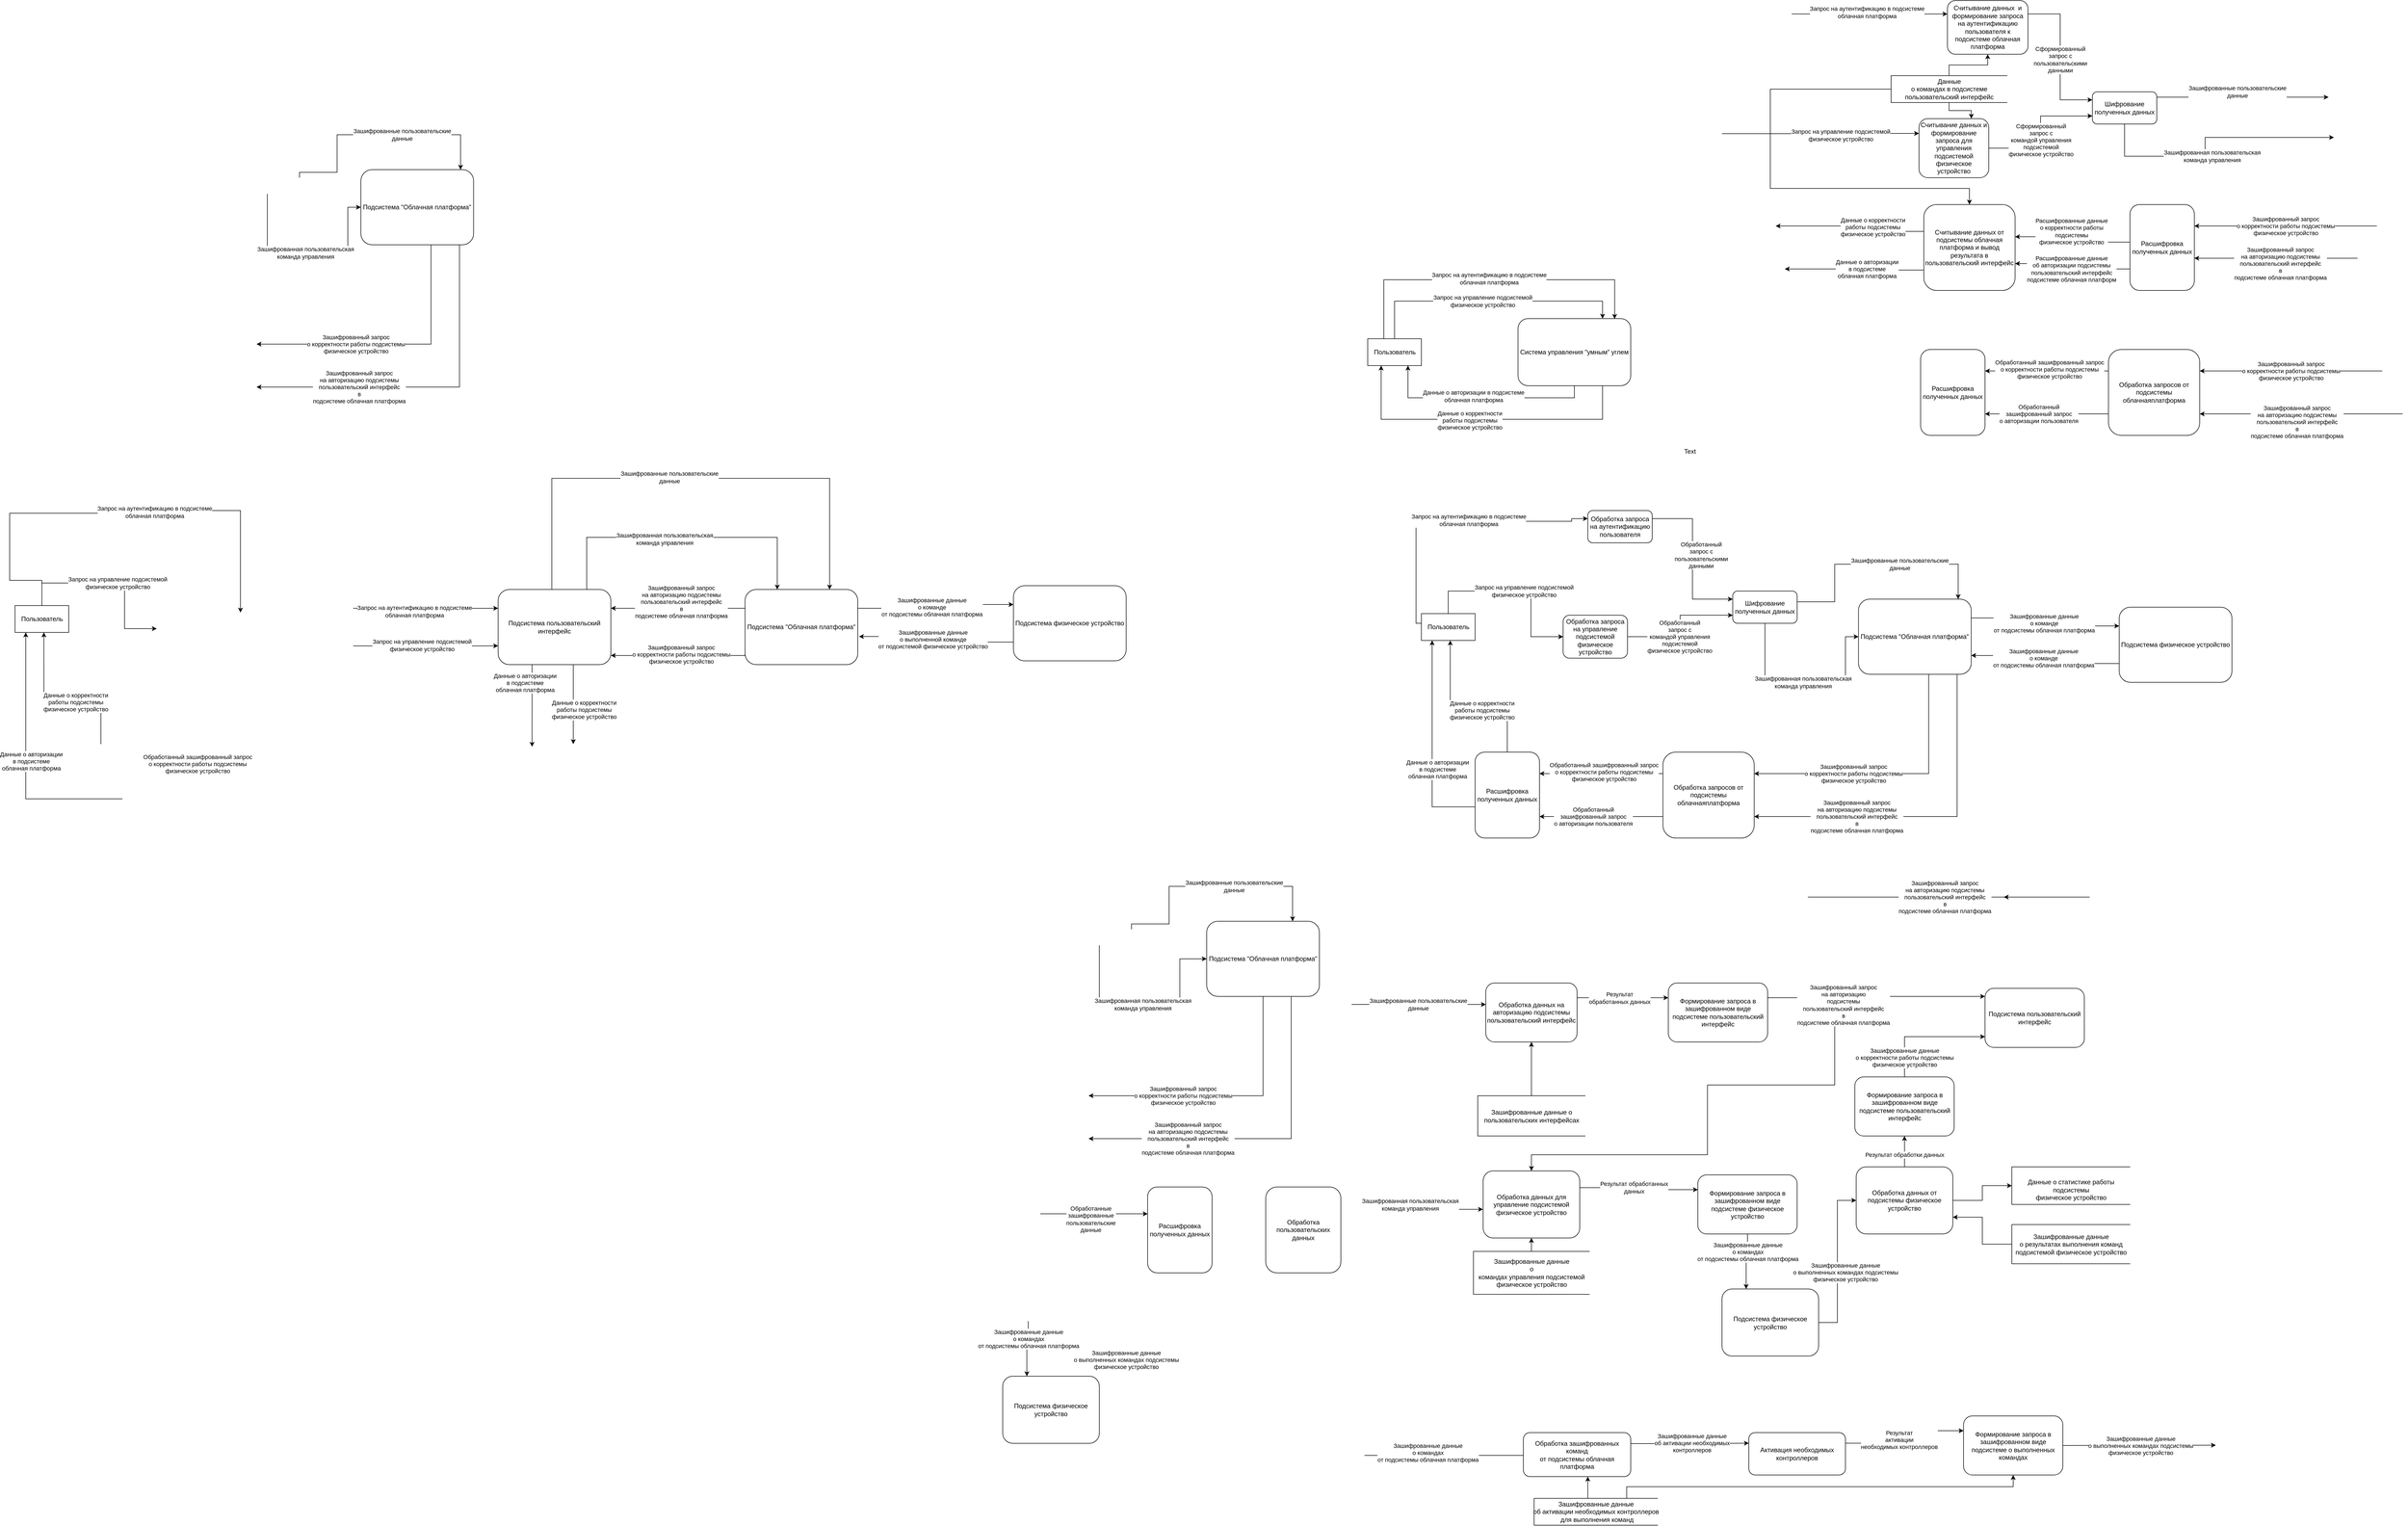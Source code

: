 <mxfile version="15.4.1" type="github">
  <diagram id="vhliZv-0oFF0x9eHAfwW" name="Page-1">
    <mxGraphModel dx="9698" dy="3849" grid="1" gridSize="10" guides="1" tooltips="1" connect="1" arrows="1" fold="1" page="1" pageScale="1" pageWidth="827" pageHeight="1169" math="0" shadow="0">
      <root>
        <mxCell id="0" />
        <mxCell id="1" parent="0" />
        <mxCell id="uNSG5E5gWwTWy8iNkXtj-1" value="Пользователь" style="html=1;dashed=0;whitespace=wrap;" parent="1" vertex="1">
          <mxGeometry x="50" y="220" width="100" height="50" as="geometry" />
        </mxCell>
        <mxCell id="uNSG5E5gWwTWy8iNkXtj-2" value="Система управления &quot;умным&quot; углем" style="rounded=1;whiteSpace=wrap;html=1;" parent="1" vertex="1">
          <mxGeometry x="330" y="182.5" width="210" height="125" as="geometry" />
        </mxCell>
        <mxCell id="uNSG5E5gWwTWy8iNkXtj-3" value="" style="endArrow=classic;html=1;rounded=0;edgeStyle=orthogonalEdgeStyle;exitX=0.5;exitY=0;exitDx=0;exitDy=0;" parent="1" source="uNSG5E5gWwTWy8iNkXtj-1" edge="1">
          <mxGeometry width="50" height="50" relative="1" as="geometry">
            <mxPoint x="210" y="150" as="sourcePoint" />
            <mxPoint x="510" y="183" as="targetPoint" />
            <Array as="points">
              <mxPoint x="80" y="220" />
              <mxPoint x="80" y="110" />
              <mxPoint x="510" y="110" />
              <mxPoint x="510" y="183" />
            </Array>
          </mxGeometry>
        </mxCell>
        <mxCell id="uNSG5E5gWwTWy8iNkXtj-4" value="&lt;div&gt;Запрос на аутентификацию в подсистеме&lt;/div&gt;&lt;div&gt;облачная платформа&lt;br&gt;&lt;/div&gt;" style="edgeLabel;html=1;align=center;verticalAlign=middle;resizable=0;points=[];" parent="uNSG5E5gWwTWy8iNkXtj-3" vertex="1" connectable="0">
          <mxGeometry x="0.028" y="2" relative="1" as="geometry">
            <mxPoint as="offset" />
          </mxGeometry>
        </mxCell>
        <mxCell id="uNSG5E5gWwTWy8iNkXtj-5" value="" style="endArrow=classic;html=1;rounded=0;edgeStyle=orthogonalEdgeStyle;exitX=0.5;exitY=0;exitDx=0;exitDy=0;entryX=0.75;entryY=0;entryDx=0;entryDy=0;" parent="1" source="uNSG5E5gWwTWy8iNkXtj-1" target="uNSG5E5gWwTWy8iNkXtj-2" edge="1">
          <mxGeometry width="50" height="50" relative="1" as="geometry">
            <mxPoint x="180" y="390" as="sourcePoint" />
            <mxPoint x="230" y="340" as="targetPoint" />
            <Array as="points">
              <mxPoint x="100" y="150" />
              <mxPoint x="488" y="150" />
            </Array>
          </mxGeometry>
        </mxCell>
        <mxCell id="uNSG5E5gWwTWy8iNkXtj-6" value="&lt;div&gt;Запрос на управление подсистемой &lt;br&gt;&lt;/div&gt;&lt;div&gt;физическое устройство&lt;br&gt;&lt;/div&gt;" style="edgeLabel;html=1;align=center;verticalAlign=middle;resizable=0;points=[];" parent="uNSG5E5gWwTWy8iNkXtj-5" vertex="1" connectable="0">
          <mxGeometry x="-0.047" relative="1" as="geometry">
            <mxPoint as="offset" />
          </mxGeometry>
        </mxCell>
        <mxCell id="uNSG5E5gWwTWy8iNkXtj-7" value="" style="endArrow=classic;html=1;rounded=0;edgeStyle=orthogonalEdgeStyle;exitX=0.5;exitY=1;exitDx=0;exitDy=0;entryX=0.75;entryY=1;entryDx=0;entryDy=0;" parent="1" source="uNSG5E5gWwTWy8iNkXtj-2" target="uNSG5E5gWwTWy8iNkXtj-1" edge="1">
          <mxGeometry width="50" height="50" relative="1" as="geometry">
            <mxPoint x="230" y="390" as="sourcePoint" />
            <mxPoint x="280" y="340" as="targetPoint" />
            <Array as="points">
              <mxPoint x="435" y="330" />
              <mxPoint x="125" y="330" />
            </Array>
          </mxGeometry>
        </mxCell>
        <mxCell id="uNSG5E5gWwTWy8iNkXtj-8" value="&lt;div&gt;Данные о авторизации в подсистеме&lt;/div&gt;&lt;div&gt;облачная платформа&lt;br&gt; &lt;/div&gt;" style="edgeLabel;html=1;align=center;verticalAlign=middle;resizable=0;points=[];" parent="uNSG5E5gWwTWy8iNkXtj-7" vertex="1" connectable="0">
          <mxGeometry x="0.073" y="-3" relative="1" as="geometry">
            <mxPoint as="offset" />
          </mxGeometry>
        </mxCell>
        <mxCell id="uNSG5E5gWwTWy8iNkXtj-9" value="" style="endArrow=classic;html=1;rounded=0;edgeStyle=orthogonalEdgeStyle;entryX=0.25;entryY=1;entryDx=0;entryDy=0;exitX=0.75;exitY=1;exitDx=0;exitDy=0;" parent="1" source="uNSG5E5gWwTWy8iNkXtj-2" target="uNSG5E5gWwTWy8iNkXtj-1" edge="1">
          <mxGeometry width="50" height="50" relative="1" as="geometry">
            <mxPoint x="300" y="430" as="sourcePoint" />
            <mxPoint x="350" y="380" as="targetPoint" />
            <Array as="points">
              <mxPoint x="488" y="370" />
              <mxPoint x="75" y="370" />
            </Array>
          </mxGeometry>
        </mxCell>
        <mxCell id="uNSG5E5gWwTWy8iNkXtj-10" value="&lt;div&gt;Данные о корректности&lt;/div&gt;&lt;div&gt; работы подсистемы&lt;/div&gt;&lt;div&gt;физическое устройство&lt;br&gt;&lt;/div&gt;" style="edgeLabel;html=1;align=center;verticalAlign=middle;resizable=0;points=[];" parent="uNSG5E5gWwTWy8iNkXtj-9" vertex="1" connectable="0">
          <mxGeometry x="-0.188" y="2" relative="1" as="geometry">
            <mxPoint x="-77" as="offset" />
          </mxGeometry>
        </mxCell>
        <mxCell id="uNSG5E5gWwTWy8iNkXtj-16" value="" style="endArrow=classic;html=1;rounded=0;edgeStyle=orthogonalEdgeStyle;exitX=0.5;exitY=0;exitDx=0;exitDy=0;entryX=0;entryY=0.25;entryDx=0;entryDy=0;" parent="1" source="uNSG5E5gWwTWy8iNkXtj-14" target="uNSG5E5gWwTWy8iNkXtj-25" edge="1">
          <mxGeometry width="50" height="50" relative="1" as="geometry">
            <mxPoint x="210" y="680" as="sourcePoint" />
            <mxPoint x="670" y="670" as="targetPoint" />
            <Array as="points">
              <mxPoint x="200" y="750" />
              <mxPoint x="140" y="750" />
              <mxPoint x="140" y="560" />
              <mxPoint x="430" y="560" />
              <mxPoint x="430" y="555" />
            </Array>
          </mxGeometry>
        </mxCell>
        <mxCell id="uNSG5E5gWwTWy8iNkXtj-17" value="&lt;div&gt;Запрос на аутентификацию в подсистеме&lt;/div&gt;&lt;div&gt;облачная платформа&lt;br&gt;&lt;/div&gt;" style="edgeLabel;html=1;align=center;verticalAlign=middle;resizable=0;points=[];" parent="uNSG5E5gWwTWy8iNkXtj-16" vertex="1" connectable="0">
          <mxGeometry x="0.028" y="2" relative="1" as="geometry">
            <mxPoint x="61" as="offset" />
          </mxGeometry>
        </mxCell>
        <mxCell id="uNSG5E5gWwTWy8iNkXtj-20" value="" style="endArrow=classic;html=1;rounded=0;edgeStyle=orthogonalEdgeStyle;exitX=0;exitY=0.75;exitDx=0;exitDy=0;" parent="1" edge="1">
          <mxGeometry width="50" height="50" relative="1" as="geometry">
            <mxPoint x="350" y="1092.0" as="sourcePoint" />
            <mxPoint x="170" y="782" as="targetPoint" />
            <Array as="points">
              <mxPoint x="170" y="1092" />
            </Array>
          </mxGeometry>
        </mxCell>
        <mxCell id="uNSG5E5gWwTWy8iNkXtj-21" value="&lt;div&gt;Данные о авторизации &lt;br&gt;&lt;/div&gt;&lt;div&gt;в подсистеме&lt;/div&gt;&lt;div&gt;облачная платформа&lt;br&gt; &lt;/div&gt;" style="edgeLabel;html=1;align=center;verticalAlign=middle;resizable=0;points=[];" parent="uNSG5E5gWwTWy8iNkXtj-20" vertex="1" connectable="0">
          <mxGeometry x="0.073" y="-3" relative="1" as="geometry">
            <mxPoint x="7" y="13" as="offset" />
          </mxGeometry>
        </mxCell>
        <mxCell id="uNSG5E5gWwTWy8iNkXtj-25" value="Обработка запроса на аутентификацию пользователя" style="rounded=1;whiteSpace=wrap;html=1;" parent="1" vertex="1">
          <mxGeometry x="460" y="540" width="120" height="60" as="geometry" />
        </mxCell>
        <mxCell id="uNSG5E5gWwTWy8iNkXtj-26" value="Шифрование полученных данных" style="rounded=1;whiteSpace=wrap;html=1;" parent="1" vertex="1">
          <mxGeometry x="730" y="690" width="120" height="60" as="geometry" />
        </mxCell>
        <mxCell id="uNSG5E5gWwTWy8iNkXtj-27" value="" style="endArrow=classic;html=1;rounded=0;edgeStyle=orthogonalEdgeStyle;exitX=1;exitY=0.25;exitDx=0;exitDy=0;entryX=0;entryY=0.25;entryDx=0;entryDy=0;" parent="1" source="uNSG5E5gWwTWy8iNkXtj-25" target="uNSG5E5gWwTWy8iNkXtj-26" edge="1">
          <mxGeometry width="50" height="50" relative="1" as="geometry">
            <mxPoint x="710" y="750" as="sourcePoint" />
            <mxPoint x="710" y="635" as="targetPoint" />
            <Array as="points" />
          </mxGeometry>
        </mxCell>
        <mxCell id="uNSG5E5gWwTWy8iNkXtj-28" value="&lt;div&gt;Обработанный&lt;/div&gt;&lt;div&gt;запрос с &lt;br&gt;&lt;/div&gt;&lt;div&gt;пользовательскими&lt;/div&gt;&lt;div&gt;данными&lt;br&gt;&lt;/div&gt;" style="edgeLabel;html=1;align=center;verticalAlign=middle;resizable=0;points=[];" parent="uNSG5E5gWwTWy8iNkXtj-27" vertex="1" connectable="0">
          <mxGeometry x="-0.323" relative="1" as="geometry">
            <mxPoint x="16" y="41" as="offset" />
          </mxGeometry>
        </mxCell>
        <mxCell id="uNSG5E5gWwTWy8iNkXtj-29" value="Подсистема &quot;Облачная платформа&quot;" style="rounded=1;whiteSpace=wrap;html=1;" parent="1" vertex="1">
          <mxGeometry x="964.29" y="705" width="210" height="140" as="geometry" />
        </mxCell>
        <mxCell id="uNSG5E5gWwTWy8iNkXtj-30" value="" style="endArrow=classic;html=1;rounded=0;edgeStyle=orthogonalEdgeStyle;exitX=1;exitY=0.5;exitDx=0;exitDy=0;" parent="1" source="uNSG5E5gWwTWy8iNkXtj-26" target="uNSG5E5gWwTWy8iNkXtj-29" edge="1">
          <mxGeometry width="50" height="50" relative="1" as="geometry">
            <mxPoint x="890" y="900" as="sourcePoint" />
            <mxPoint x="940" y="850" as="targetPoint" />
            <Array as="points">
              <mxPoint x="850" y="710" />
              <mxPoint x="920" y="710" />
              <mxPoint x="920" y="640" />
              <mxPoint x="1150" y="640" />
            </Array>
          </mxGeometry>
        </mxCell>
        <mxCell id="uNSG5E5gWwTWy8iNkXtj-31" value="&lt;div&gt;Зашифрованные пользовательские &lt;br&gt;&lt;/div&gt;&lt;div&gt;данные&lt;br&gt;&lt;/div&gt;" style="edgeLabel;html=1;align=center;verticalAlign=middle;resizable=0;points=[];" parent="uNSG5E5gWwTWy8iNkXtj-30" vertex="1" connectable="0">
          <mxGeometry x="-0.274" y="-3" relative="1" as="geometry">
            <mxPoint x="109" y="-3" as="offset" />
          </mxGeometry>
        </mxCell>
        <mxCell id="uNSG5E5gWwTWy8iNkXtj-32" value="&lt;div&gt;Обработка запросов от подсистемы облачнаяплатформа&lt;/div&gt;" style="rounded=1;whiteSpace=wrap;html=1;" parent="1" vertex="1">
          <mxGeometry x="600" y="990" width="170" height="160" as="geometry" />
        </mxCell>
        <mxCell id="uNSG5E5gWwTWy8iNkXtj-33" value="" style="endArrow=classic;html=1;rounded=0;edgeStyle=orthogonalEdgeStyle;exitX=0.75;exitY=1;exitDx=0;exitDy=0;entryX=1;entryY=0.75;entryDx=0;entryDy=0;" parent="1" source="uNSG5E5gWwTWy8iNkXtj-29" target="uNSG5E5gWwTWy8iNkXtj-32" edge="1">
          <mxGeometry width="50" height="50" relative="1" as="geometry">
            <mxPoint x="983.57" y="950.0" as="sourcePoint" />
            <mxPoint x="850" y="1130" as="targetPoint" />
            <Array as="points">
              <mxPoint x="1148" y="1110" />
            </Array>
          </mxGeometry>
        </mxCell>
        <mxCell id="uNSG5E5gWwTWy8iNkXtj-34" value="&lt;div&gt;Зашифрованный запрос &lt;br&gt;&lt;/div&gt;&lt;div&gt;на авторизацию подсистемы&lt;/div&gt;&lt;div&gt;пользовательский интерфейс &lt;br&gt;&lt;/div&gt;&lt;div&gt;в&lt;/div&gt;&lt;div&gt;подсистеме облачная платформа &lt;br&gt;&lt;/div&gt;" style="edgeLabel;html=1;align=center;verticalAlign=middle;resizable=0;points=[];" parent="uNSG5E5gWwTWy8iNkXtj-33" vertex="1" connectable="0">
          <mxGeometry x="0.515" relative="1" as="geometry">
            <mxPoint x="29" as="offset" />
          </mxGeometry>
        </mxCell>
        <mxCell id="uNSG5E5gWwTWy8iNkXtj-35" value="Расшифровка полученных данных" style="rounded=1;whiteSpace=wrap;html=1;" parent="1" vertex="1">
          <mxGeometry x="250" y="990" width="120" height="160" as="geometry" />
        </mxCell>
        <mxCell id="uNSG5E5gWwTWy8iNkXtj-37" value="" style="endArrow=classic;html=1;rounded=0;edgeStyle=orthogonalEdgeStyle;exitX=0;exitY=0.75;exitDx=0;exitDy=0;entryX=1;entryY=0.75;entryDx=0;entryDy=0;" parent="1" source="uNSG5E5gWwTWy8iNkXtj-32" target="uNSG5E5gWwTWy8iNkXtj-35" edge="1">
          <mxGeometry width="50" height="50" relative="1" as="geometry">
            <mxPoint x="515.57" y="1220" as="sourcePoint" />
            <mxPoint x="565.57" y="1170" as="targetPoint" />
            <Array as="points">
              <mxPoint x="480" y="1110" />
              <mxPoint x="480" y="1110" />
            </Array>
          </mxGeometry>
        </mxCell>
        <mxCell id="uNSG5E5gWwTWy8iNkXtj-38" value="Обработанный &lt;br&gt;&lt;div&gt;зашифрованный запрос&lt;br&gt;&lt;/div&gt;о авторизации пользователя" style="edgeLabel;html=1;align=center;verticalAlign=middle;resizable=0;points=[];" parent="uNSG5E5gWwTWy8iNkXtj-37" vertex="1" connectable="0">
          <mxGeometry x="0.317" y="-5" relative="1" as="geometry">
            <mxPoint x="21" y="5" as="offset" />
          </mxGeometry>
        </mxCell>
        <mxCell id="uNSG5E5gWwTWy8iNkXtj-39" value="" style="endArrow=classic;html=1;rounded=0;edgeStyle=orthogonalEdgeStyle;" parent="1" edge="1">
          <mxGeometry width="50" height="50" relative="1" as="geometry">
            <mxPoint x="150" y="750" as="sourcePoint" />
            <mxPoint x="414" y="775" as="targetPoint" />
            <Array as="points">
              <mxPoint x="200" y="750" />
              <mxPoint x="200" y="690" />
              <mxPoint x="354" y="690" />
              <mxPoint x="354" y="775" />
            </Array>
          </mxGeometry>
        </mxCell>
        <mxCell id="uNSG5E5gWwTWy8iNkXtj-40" value="&lt;div&gt;Запрос на управление подсистемой &lt;br&gt;&lt;/div&gt;&lt;div&gt;физическое устройство&lt;br&gt;&lt;/div&gt;" style="edgeLabel;html=1;align=center;verticalAlign=middle;resizable=0;points=[];" parent="uNSG5E5gWwTWy8iNkXtj-39" vertex="1" connectable="0">
          <mxGeometry x="-0.047" relative="1" as="geometry">
            <mxPoint x="56" as="offset" />
          </mxGeometry>
        </mxCell>
        <mxCell id="uNSG5E5gWwTWy8iNkXtj-41" value="Обработка запроса на управление подсистемой физическое устройство" style="rounded=1;whiteSpace=wrap;html=1;" parent="1" vertex="1">
          <mxGeometry x="414" y="735" width="120" height="80" as="geometry" />
        </mxCell>
        <mxCell id="uNSG5E5gWwTWy8iNkXtj-42" value="" style="endArrow=classic;html=1;rounded=0;edgeStyle=orthogonalEdgeStyle;exitX=1;exitY=0.5;exitDx=0;exitDy=0;entryX=0;entryY=0.75;entryDx=0;entryDy=0;" parent="1" source="uNSG5E5gWwTWy8iNkXtj-41" target="uNSG5E5gWwTWy8iNkXtj-26" edge="1">
          <mxGeometry width="50" height="50" relative="1" as="geometry">
            <mxPoint x="680" y="890" as="sourcePoint" />
            <mxPoint x="730" y="840" as="targetPoint" />
          </mxGeometry>
        </mxCell>
        <mxCell id="uNSG5E5gWwTWy8iNkXtj-46" value="&lt;div&gt;Обработанный &lt;br&gt;&lt;/div&gt;&lt;div&gt;запрос с &lt;br&gt;&lt;/div&gt;&lt;div&gt;командой управления&lt;/div&gt;&lt;div&gt;подсистемой&lt;/div&gt;&lt;div&gt;физическое устройство&lt;br&gt;&lt;/div&gt;" style="edgeLabel;html=1;align=center;verticalAlign=middle;resizable=0;points=[];" parent="uNSG5E5gWwTWy8iNkXtj-42" vertex="1" connectable="0">
          <mxGeometry x="-0.37" relative="1" as="geometry">
            <mxPoint x="22" as="offset" />
          </mxGeometry>
        </mxCell>
        <mxCell id="uNSG5E5gWwTWy8iNkXtj-44" value="" style="endArrow=classic;html=1;rounded=0;edgeStyle=orthogonalEdgeStyle;exitX=0.5;exitY=1;exitDx=0;exitDy=0;entryX=0;entryY=0.5;entryDx=0;entryDy=0;" parent="1" source="uNSG5E5gWwTWy8iNkXtj-26" target="uNSG5E5gWwTWy8iNkXtj-29" edge="1">
          <mxGeometry width="50" height="50" relative="1" as="geometry">
            <mxPoint x="640" y="940" as="sourcePoint" />
            <mxPoint x="940" y="925" as="targetPoint" />
            <Array as="points">
              <mxPoint x="790" y="860" />
              <mxPoint x="940" y="860" />
              <mxPoint x="940" y="775" />
            </Array>
          </mxGeometry>
        </mxCell>
        <mxCell id="uNSG5E5gWwTWy8iNkXtj-45" value="&lt;div&gt;Зашифрованная пользовательская&lt;/div&gt;&lt;div&gt;команда управления&lt;br&gt;&lt;/div&gt;" style="edgeLabel;html=1;align=center;verticalAlign=middle;resizable=0;points=[];" parent="uNSG5E5gWwTWy8iNkXtj-44" vertex="1" connectable="0">
          <mxGeometry x="-0.274" y="-3" relative="1" as="geometry">
            <mxPoint x="47" y="-3" as="offset" />
          </mxGeometry>
        </mxCell>
        <mxCell id="uNSG5E5gWwTWy8iNkXtj-47" value="" style="endArrow=classic;html=1;rounded=0;edgeStyle=orthogonalEdgeStyle;exitX=0.5;exitY=1;exitDx=0;exitDy=0;entryX=1;entryY=0.25;entryDx=0;entryDy=0;" parent="1" source="uNSG5E5gWwTWy8iNkXtj-29" target="uNSG5E5gWwTWy8iNkXtj-32" edge="1">
          <mxGeometry width="50" height="50" relative="1" as="geometry">
            <mxPoint x="880" y="990" as="sourcePoint" />
            <mxPoint x="930" y="940" as="targetPoint" />
            <Array as="points">
              <mxPoint x="1095" y="1030" />
            </Array>
          </mxGeometry>
        </mxCell>
        <mxCell id="uNSG5E5gWwTWy8iNkXtj-49" value="&lt;div&gt;Зашифрованный запрос &lt;br&gt;&lt;/div&gt;&lt;div&gt;о корректности работы подсистемы&lt;/div&gt;&lt;div&gt;физическое устройство&lt;br&gt;&lt;/div&gt;" style="edgeLabel;html=1;align=center;verticalAlign=middle;resizable=0;points=[];" parent="uNSG5E5gWwTWy8iNkXtj-47" vertex="1" connectable="0">
          <mxGeometry x="0.311" relative="1" as="geometry">
            <mxPoint as="offset" />
          </mxGeometry>
        </mxCell>
        <mxCell id="uNSG5E5gWwTWy8iNkXtj-50" value="" style="endArrow=classic;html=1;rounded=0;edgeStyle=orthogonalEdgeStyle;exitX=0;exitY=0.25;exitDx=0;exitDy=0;entryX=1;entryY=0.25;entryDx=0;entryDy=0;" parent="1" source="uNSG5E5gWwTWy8iNkXtj-32" target="uNSG5E5gWwTWy8iNkXtj-35" edge="1">
          <mxGeometry width="50" height="50" relative="1" as="geometry">
            <mxPoint x="410" y="970" as="sourcePoint" />
            <mxPoint x="460" y="920" as="targetPoint" />
          </mxGeometry>
        </mxCell>
        <mxCell id="uNSG5E5gWwTWy8iNkXtj-51" value="&lt;div&gt;Обработанный зашифрованный запрос &lt;br&gt;&lt;/div&gt;&lt;div&gt;о корректности работы подсистемы&lt;/div&gt;&lt;div&gt;физическое устройство&lt;br&gt;&lt;/div&gt;" style="edgeLabel;html=1;align=center;verticalAlign=middle;resizable=0;points=[];" parent="uNSG5E5gWwTWy8iNkXtj-50" vertex="1" connectable="0">
          <mxGeometry x="0.144" y="-3" relative="1" as="geometry">
            <mxPoint x="21" as="offset" />
          </mxGeometry>
        </mxCell>
        <mxCell id="uNSG5E5gWwTWy8iNkXtj-52" value="" style="endArrow=classic;html=1;rounded=0;edgeStyle=orthogonalEdgeStyle;entryX=0.25;entryY=1;entryDx=0;entryDy=0;exitX=0.5;exitY=0;exitDx=0;exitDy=0;" parent="1" source="uNSG5E5gWwTWy8iNkXtj-35" edge="1">
          <mxGeometry width="50" height="50" relative="1" as="geometry">
            <mxPoint x="410" y="972.0" as="sourcePoint" />
            <mxPoint x="203.75" y="782" as="targetPoint" />
            <Array as="points">
              <mxPoint x="310" y="910" />
              <mxPoint x="204" y="910" />
            </Array>
          </mxGeometry>
        </mxCell>
        <mxCell id="uNSG5E5gWwTWy8iNkXtj-53" value="&lt;div&gt;Данные о корректности&lt;/div&gt;&lt;div&gt; работы подсистемы&lt;/div&gt;&lt;div&gt;физическое устройство&lt;br&gt;&lt;/div&gt;" style="edgeLabel;html=1;align=center;verticalAlign=middle;resizable=0;points=[];" parent="uNSG5E5gWwTWy8iNkXtj-52" vertex="1" connectable="0">
          <mxGeometry x="-0.188" y="2" relative="1" as="geometry">
            <mxPoint as="offset" />
          </mxGeometry>
        </mxCell>
        <mxCell id="uNSG5E5gWwTWy8iNkXtj-54" value="&lt;div&gt;Подсистема физическое устройство&lt;br&gt;&lt;/div&gt;" style="rounded=1;whiteSpace=wrap;html=1;" parent="1" vertex="1">
          <mxGeometry x="1450" y="720" width="210" height="140" as="geometry" />
        </mxCell>
        <mxCell id="uNSG5E5gWwTWy8iNkXtj-55" value="Подсистема &quot;Облачная платформа&quot;" style="rounded=1;whiteSpace=wrap;html=1;" parent="1" vertex="1">
          <mxGeometry x="-250" y="1305" width="210" height="140" as="geometry" />
        </mxCell>
        <mxCell id="uNSG5E5gWwTWy8iNkXtj-56" value="" style="endArrow=classic;html=1;rounded=0;edgeStyle=orthogonalEdgeStyle;exitX=1;exitY=0.5;exitDx=0;exitDy=0;" parent="1" target="uNSG5E5gWwTWy8iNkXtj-55" edge="1">
          <mxGeometry width="50" height="50" relative="1" as="geometry">
            <mxPoint x="-390" y="1320.0" as="sourcePoint" />
            <mxPoint x="-300" y="1450" as="targetPoint" />
            <Array as="points">
              <mxPoint x="-390" y="1310" />
              <mxPoint x="-320" y="1310" />
              <mxPoint x="-320" y="1240" />
              <mxPoint x="-90" y="1240" />
            </Array>
          </mxGeometry>
        </mxCell>
        <mxCell id="uNSG5E5gWwTWy8iNkXtj-57" value="&lt;div&gt;Зашифрованные пользовательские &lt;br&gt;&lt;/div&gt;&lt;div&gt;данные&lt;br&gt;&lt;/div&gt;" style="edgeLabel;html=1;align=center;verticalAlign=middle;resizable=0;points=[];" parent="uNSG5E5gWwTWy8iNkXtj-56" vertex="1" connectable="0">
          <mxGeometry x="-0.274" y="-3" relative="1" as="geometry">
            <mxPoint x="109" y="-3" as="offset" />
          </mxGeometry>
        </mxCell>
        <mxCell id="uNSG5E5gWwTWy8iNkXtj-58" value="" style="endArrow=classic;html=1;rounded=0;edgeStyle=orthogonalEdgeStyle;exitX=0.75;exitY=1;exitDx=0;exitDy=0;entryX=1;entryY=0.75;entryDx=0;entryDy=0;" parent="1" source="uNSG5E5gWwTWy8iNkXtj-55" edge="1">
          <mxGeometry width="50" height="50" relative="1" as="geometry">
            <mxPoint x="-256.43" y="1550.0" as="sourcePoint" />
            <mxPoint x="-470" y="1710.0" as="targetPoint" />
            <Array as="points">
              <mxPoint x="-92" y="1710" />
            </Array>
          </mxGeometry>
        </mxCell>
        <mxCell id="uNSG5E5gWwTWy8iNkXtj-59" value="&lt;div&gt;Зашифрованный запрос &lt;br&gt;&lt;/div&gt;&lt;div&gt;на авторизацию подсистемы&lt;/div&gt;&lt;div&gt;пользовательский интерфейс &lt;br&gt;&lt;/div&gt;&lt;div&gt;в&lt;/div&gt;&lt;div&gt;подсистеме облачная платформа &lt;br&gt;&lt;/div&gt;" style="edgeLabel;html=1;align=center;verticalAlign=middle;resizable=0;points=[];" parent="uNSG5E5gWwTWy8iNkXtj-58" vertex="1" connectable="0">
          <mxGeometry x="0.515" relative="1" as="geometry">
            <mxPoint x="29" as="offset" />
          </mxGeometry>
        </mxCell>
        <mxCell id="uNSG5E5gWwTWy8iNkXtj-60" value="" style="endArrow=classic;html=1;rounded=0;edgeStyle=orthogonalEdgeStyle;exitX=0.5;exitY=1;exitDx=0;exitDy=0;entryX=0;entryY=0.5;entryDx=0;entryDy=0;" parent="1" target="uNSG5E5gWwTWy8iNkXtj-55" edge="1">
          <mxGeometry width="50" height="50" relative="1" as="geometry">
            <mxPoint x="-450" y="1350.0" as="sourcePoint" />
            <mxPoint x="-300" y="1525" as="targetPoint" />
            <Array as="points">
              <mxPoint x="-450" y="1460" />
              <mxPoint x="-300" y="1460" />
              <mxPoint x="-300" y="1375" />
            </Array>
          </mxGeometry>
        </mxCell>
        <mxCell id="uNSG5E5gWwTWy8iNkXtj-61" value="&lt;div&gt;Зашифрованная пользовательская&lt;/div&gt;&lt;div&gt;команда управления&lt;br&gt;&lt;/div&gt;" style="edgeLabel;html=1;align=center;verticalAlign=middle;resizable=0;points=[];" parent="uNSG5E5gWwTWy8iNkXtj-60" vertex="1" connectable="0">
          <mxGeometry x="-0.274" y="-3" relative="1" as="geometry">
            <mxPoint x="47" y="-3" as="offset" />
          </mxGeometry>
        </mxCell>
        <mxCell id="uNSG5E5gWwTWy8iNkXtj-62" value="" style="endArrow=classic;html=1;rounded=0;edgeStyle=orthogonalEdgeStyle;exitX=0.5;exitY=1;exitDx=0;exitDy=0;entryX=1;entryY=0.25;entryDx=0;entryDy=0;" parent="1" source="uNSG5E5gWwTWy8iNkXtj-55" edge="1">
          <mxGeometry width="50" height="50" relative="1" as="geometry">
            <mxPoint x="-360" y="1590" as="sourcePoint" />
            <mxPoint x="-470" y="1630.0" as="targetPoint" />
            <Array as="points">
              <mxPoint x="-145" y="1630" />
            </Array>
          </mxGeometry>
        </mxCell>
        <mxCell id="uNSG5E5gWwTWy8iNkXtj-63" value="&lt;div&gt;Зашифрованный запрос &lt;br&gt;&lt;/div&gt;&lt;div&gt;о корректности работы подсистемы&lt;/div&gt;&lt;div&gt;физическое устройство&lt;br&gt;&lt;/div&gt;" style="edgeLabel;html=1;align=center;verticalAlign=middle;resizable=0;points=[];" parent="uNSG5E5gWwTWy8iNkXtj-62" vertex="1" connectable="0">
          <mxGeometry x="0.311" relative="1" as="geometry">
            <mxPoint as="offset" />
          </mxGeometry>
        </mxCell>
        <mxCell id="uNSG5E5gWwTWy8iNkXtj-64" value="&lt;div&gt;Обработка данных на авторизацию подсистемы&lt;/div&gt;&lt;div&gt;пользовательский интерфейс&lt;br&gt;&lt;/div&gt;" style="rounded=1;whiteSpace=wrap;html=1;" parent="1" vertex="1">
          <mxGeometry x="270" y="1420" width="170" height="110" as="geometry" />
        </mxCell>
        <mxCell id="uNSG5E5gWwTWy8iNkXtj-65" value="" style="endArrow=classic;html=1;rounded=0;edgeStyle=orthogonalEdgeStyle;" parent="1" edge="1">
          <mxGeometry width="50" height="50" relative="1" as="geometry">
            <mxPoint x="20" y="1460" as="sourcePoint" />
            <mxPoint x="270" y="1460" as="targetPoint" />
            <Array as="points">
              <mxPoint x="80" y="1460" />
              <mxPoint x="270" y="1460" />
            </Array>
          </mxGeometry>
        </mxCell>
        <mxCell id="uNSG5E5gWwTWy8iNkXtj-66" value="&lt;div&gt;Зашифрованные пользовательские &lt;br&gt;&lt;/div&gt;&lt;div&gt;данные&lt;br&gt;&lt;/div&gt;" style="edgeLabel;html=1;align=center;verticalAlign=middle;resizable=0;points=[];" parent="uNSG5E5gWwTWy8iNkXtj-65" vertex="1" connectable="0">
          <mxGeometry x="-0.159" y="-3" relative="1" as="geometry">
            <mxPoint x="19" y="-3" as="offset" />
          </mxGeometry>
        </mxCell>
        <mxCell id="uNSG5E5gWwTWy8iNkXtj-67" value="Расшифровка полученных данных" style="rounded=1;whiteSpace=wrap;html=1;" parent="1" vertex="1">
          <mxGeometry x="-360" y="1800" width="120" height="160" as="geometry" />
        </mxCell>
        <mxCell id="uNSG5E5gWwTWy8iNkXtj-68" value="" style="endArrow=classic;html=1;rounded=0;edgeStyle=orthogonalEdgeStyle;" parent="1" edge="1">
          <mxGeometry width="50" height="50" relative="1" as="geometry">
            <mxPoint x="-560" y="1850" as="sourcePoint" />
            <mxPoint x="-360" y="1850" as="targetPoint" />
            <Array as="points">
              <mxPoint x="-500" y="1850" />
              <mxPoint x="-310" y="1850" />
            </Array>
          </mxGeometry>
        </mxCell>
        <mxCell id="uNSG5E5gWwTWy8iNkXtj-69" value="&lt;div&gt;Обработанные&lt;/div&gt;&lt;div&gt;зашифрованные &lt;br&gt;&lt;/div&gt;&lt;div&gt;пользовательские &lt;/div&gt;&lt;div&gt;данные&lt;br&gt;&lt;/div&gt;" style="edgeLabel;html=1;align=center;verticalAlign=middle;resizable=0;points=[];" parent="uNSG5E5gWwTWy8iNkXtj-68" vertex="1" connectable="0">
          <mxGeometry x="-0.159" y="-3" relative="1" as="geometry">
            <mxPoint x="10" y="7" as="offset" />
          </mxGeometry>
        </mxCell>
        <mxCell id="uNSG5E5gWwTWy8iNkXtj-70" value="Обработка пользовательских данных" style="rounded=1;whiteSpace=wrap;html=1;" parent="1" vertex="1">
          <mxGeometry x="-140" y="1800" width="140" height="160" as="geometry" />
        </mxCell>
        <mxCell id="uNSG5E5gWwTWy8iNkXtj-72" value="&lt;div&gt;Зашифрованные данные о &lt;br&gt;&lt;/div&gt;&lt;div&gt;пользовательских интерфейсах&lt;br&gt;&lt;/div&gt;" style="html=1;dashed=0;whitespace=wrap;shape=partialRectangle;right=0;" parent="1" vertex="1">
          <mxGeometry x="255" y="1630" width="200" height="75" as="geometry" />
        </mxCell>
        <mxCell id="uNSG5E5gWwTWy8iNkXtj-76" value="&lt;div&gt;Формирование запроса в зашифрованном виде подсистеме пользовательский интерфейс&lt;/div&gt;" style="rounded=1;whiteSpace=wrap;html=1;" parent="1" vertex="1">
          <mxGeometry x="610" y="1420" width="185" height="110" as="geometry" />
        </mxCell>
        <mxCell id="uNSG5E5gWwTWy8iNkXtj-77" value="" style="endArrow=classic;html=1;rounded=0;edgeStyle=orthogonalEdgeStyle;exitX=1;exitY=0.25;exitDx=0;exitDy=0;entryX=0;entryY=0.25;entryDx=0;entryDy=0;" parent="1" source="uNSG5E5gWwTWy8iNkXtj-64" target="uNSG5E5gWwTWy8iNkXtj-76" edge="1">
          <mxGeometry width="50" height="50" relative="1" as="geometry">
            <mxPoint x="695" y="1680" as="sourcePoint" />
            <mxPoint x="745" y="1630" as="targetPoint" />
          </mxGeometry>
        </mxCell>
        <mxCell id="uNSG5E5gWwTWy8iNkXtj-78" value="&lt;div&gt;Результат&lt;/div&gt;&lt;div&gt;обработанных данных&lt;/div&gt;" style="edgeLabel;html=1;align=center;verticalAlign=middle;resizable=0;points=[];" parent="uNSG5E5gWwTWy8iNkXtj-77" vertex="1" connectable="0">
          <mxGeometry x="-0.291" relative="1" as="geometry">
            <mxPoint x="18" as="offset" />
          </mxGeometry>
        </mxCell>
        <mxCell id="uNSG5E5gWwTWy8iNkXtj-79" value="" style="endArrow=classic;html=1;rounded=0;edgeStyle=orthogonalEdgeStyle;exitX=1;exitY=0.5;exitDx=0;exitDy=0;" parent="1" edge="1">
          <mxGeometry width="50" height="50" relative="1" as="geometry">
            <mxPoint x="870" y="1260" as="sourcePoint" />
            <mxPoint x="1235" y="1260" as="targetPoint" />
            <Array as="points">
              <mxPoint x="1395" y="1260" />
            </Array>
          </mxGeometry>
        </mxCell>
        <mxCell id="uNSG5E5gWwTWy8iNkXtj-80" value="&lt;div&gt;Зашифрованный запрос &lt;br&gt;&lt;/div&gt;&lt;div&gt;на авторизацию подсистемы&lt;/div&gt;&lt;div&gt;пользовательский интерфейс &lt;br&gt;&lt;/div&gt;&lt;div&gt;в&lt;/div&gt;&lt;div&gt;подсистеме облачная платформа &lt;br&gt;&lt;/div&gt;" style="edgeLabel;html=1;align=center;verticalAlign=middle;resizable=0;points=[];" parent="uNSG5E5gWwTWy8iNkXtj-79" vertex="1" connectable="0">
          <mxGeometry x="0.515" relative="1" as="geometry">
            <mxPoint x="-264" as="offset" />
          </mxGeometry>
        </mxCell>
        <mxCell id="uNSG5E5gWwTWy8iNkXtj-83" value="&lt;div&gt;Зашифрованные данные&lt;/div&gt;&lt;div&gt;о&lt;/div&gt;&lt;div&gt;командах управления подсистемой&lt;/div&gt;&lt;div&gt;физическое устройство&lt;br&gt;&lt;/div&gt;" style="html=1;dashed=0;whitespace=wrap;shape=partialRectangle;right=0;" parent="1" vertex="1">
          <mxGeometry x="247" y="1920" width="216" height="80" as="geometry" />
        </mxCell>
        <mxCell id="uNSG5E5gWwTWy8iNkXtj-85" value="" style="endArrow=classic;html=1;rounded=0;edgeStyle=orthogonalEdgeStyle;exitX=0.5;exitY=0;exitDx=0;exitDy=0;entryX=0.5;entryY=1;entryDx=0;entryDy=0;" parent="1" source="uNSG5E5gWwTWy8iNkXtj-72" target="uNSG5E5gWwTWy8iNkXtj-64" edge="1">
          <mxGeometry width="50" height="50" relative="1" as="geometry">
            <mxPoint x="640" y="1730" as="sourcePoint" />
            <mxPoint x="690" y="1680" as="targetPoint" />
          </mxGeometry>
        </mxCell>
        <mxCell id="uNSG5E5gWwTWy8iNkXtj-86" value="&lt;div&gt;Обработка данных для управление подсистемой физическое устройство&lt;br&gt;&lt;/div&gt;" style="rounded=1;whiteSpace=wrap;html=1;" parent="1" vertex="1">
          <mxGeometry x="265" y="1770" width="180" height="125" as="geometry" />
        </mxCell>
        <mxCell id="uNSG5E5gWwTWy8iNkXtj-89" value="" style="endArrow=classic;startArrow=classic;html=1;rounded=0;edgeStyle=orthogonalEdgeStyle;entryX=0.5;entryY=0;entryDx=0;entryDy=0;" parent="1" target="uNSG5E5gWwTWy8iNkXtj-86" edge="1">
          <mxGeometry width="50" height="50" relative="1" as="geometry">
            <mxPoint x="1200" y="1445" as="sourcePoint" />
            <mxPoint x="920" y="1675" as="targetPoint" />
            <Array as="points">
              <mxPoint x="920" y="1445" />
              <mxPoint x="920" y="1610" />
              <mxPoint x="683" y="1610" />
              <mxPoint x="683" y="1740" />
              <mxPoint x="355" y="1740" />
            </Array>
          </mxGeometry>
        </mxCell>
        <mxCell id="uNSG5E5gWwTWy8iNkXtj-91" value="" style="endArrow=none;html=1;rounded=0;edgeStyle=orthogonalEdgeStyle;exitX=1;exitY=0.25;exitDx=0;exitDy=0;" parent="1" source="uNSG5E5gWwTWy8iNkXtj-76" edge="1">
          <mxGeometry width="50" height="50" relative="1" as="geometry">
            <mxPoint x="800" y="1450" as="sourcePoint" />
            <mxPoint x="970" y="1450" as="targetPoint" />
          </mxGeometry>
        </mxCell>
        <mxCell id="uNSG5E5gWwTWy8iNkXtj-92" value="&lt;div&gt;Зашифрованный запрос &lt;br&gt;&lt;/div&gt;&lt;div&gt;на авторизацию &lt;br&gt;&lt;/div&gt;&lt;div&gt;подсистемы&lt;/div&gt;&lt;div&gt;пользовательский интерфейс &lt;br&gt;&lt;/div&gt;&lt;div&gt;в&lt;/div&gt;&lt;div&gt;подсистеме облачная платформа &lt;br&gt;&lt;/div&gt;" style="edgeLabel;html=1;align=center;verticalAlign=middle;resizable=0;points=[];" parent="uNSG5E5gWwTWy8iNkXtj-91" vertex="1" connectable="0">
          <mxGeometry x="0.227" y="1" relative="1" as="geometry">
            <mxPoint x="35" y="11" as="offset" />
          </mxGeometry>
        </mxCell>
        <mxCell id="uNSG5E5gWwTWy8iNkXtj-93" value="" style="endArrow=classic;html=1;rounded=0;edgeStyle=orthogonalEdgeStyle;entryX=-0.002;entryY=0.573;entryDx=0;entryDy=0;entryPerimeter=0;" parent="1" target="uNSG5E5gWwTWy8iNkXtj-86" edge="1">
          <mxGeometry width="50" height="50" relative="1" as="geometry">
            <mxPoint x="40" y="1830" as="sourcePoint" />
            <mxPoint x="900" y="1920" as="targetPoint" />
            <Array as="points">
              <mxPoint x="40" y="1842" />
            </Array>
          </mxGeometry>
        </mxCell>
        <mxCell id="uNSG5E5gWwTWy8iNkXtj-94" value="&lt;div&gt;Зашифрованная пользовательская&lt;/div&gt;&lt;div&gt;команда управления&lt;br&gt;&lt;/div&gt;" style="edgeLabel;html=1;align=center;verticalAlign=middle;resizable=0;points=[];" parent="uNSG5E5gWwTWy8iNkXtj-93" vertex="1" connectable="0">
          <mxGeometry x="-0.799" y="2" relative="1" as="geometry">
            <mxPoint x="77" y="-7" as="offset" />
          </mxGeometry>
        </mxCell>
        <mxCell id="uNSG5E5gWwTWy8iNkXtj-95" value="" style="endArrow=classic;html=1;rounded=0;edgeStyle=orthogonalEdgeStyle;exitX=0.5;exitY=0;exitDx=0;exitDy=0;entryX=0.5;entryY=1;entryDx=0;entryDy=0;" parent="1" source="uNSG5E5gWwTWy8iNkXtj-83" target="uNSG5E5gWwTWy8iNkXtj-86" edge="1">
          <mxGeometry width="50" height="50" relative="1" as="geometry">
            <mxPoint x="815" y="1880" as="sourcePoint" />
            <mxPoint x="865" y="1830" as="targetPoint" />
          </mxGeometry>
        </mxCell>
        <mxCell id="uNSG5E5gWwTWy8iNkXtj-97" value="&lt;div&gt;Подсистема физическое устройство&lt;br&gt;&lt;/div&gt;" style="rounded=1;whiteSpace=wrap;html=1;" parent="1" vertex="1">
          <mxGeometry x="710" y="1990" width="180" height="125" as="geometry" />
        </mxCell>
        <mxCell id="uNSG5E5gWwTWy8iNkXtj-98" value="" style="endArrow=classic;html=1;rounded=0;edgeStyle=orthogonalEdgeStyle;exitX=1;exitY=0.25;exitDx=0;exitDy=0;entryX=0;entryY=0.25;entryDx=0;entryDy=0;" parent="1" source="uNSG5E5gWwTWy8iNkXtj-86" target="uNSG5E5gWwTWy8iNkXtj-101" edge="1">
          <mxGeometry width="50" height="50" relative="1" as="geometry">
            <mxPoint x="990" y="1780" as="sourcePoint" />
            <mxPoint x="600" y="1860" as="targetPoint" />
          </mxGeometry>
        </mxCell>
        <mxCell id="uNSG5E5gWwTWy8iNkXtj-100" value="&lt;div&gt;Результат обработанных &lt;br&gt;&lt;/div&gt;&lt;div&gt;данных&lt;br&gt;&lt;/div&gt;" style="edgeLabel;html=1;align=center;verticalAlign=middle;resizable=0;points=[];" parent="uNSG5E5gWwTWy8iNkXtj-98" vertex="1" connectable="0">
          <mxGeometry x="-0.248" y="-3" relative="1" as="geometry">
            <mxPoint x="17" y="-4" as="offset" />
          </mxGeometry>
        </mxCell>
        <mxCell id="uNSG5E5gWwTWy8iNkXtj-101" value="&lt;div&gt;Формирование запроса в зашифрованном виде подсистеме физическое устройство&lt;br&gt;&lt;/div&gt;" style="rounded=1;whiteSpace=wrap;html=1;" parent="1" vertex="1">
          <mxGeometry x="665" y="1777.5" width="185" height="110" as="geometry" />
        </mxCell>
        <mxCell id="uNSG5E5gWwTWy8iNkXtj-102" value="" style="endArrow=classic;html=1;rounded=0;edgeStyle=orthogonalEdgeStyle;entryX=0.25;entryY=0;entryDx=0;entryDy=0;exitX=0.5;exitY=1;exitDx=0;exitDy=0;" parent="1" source="uNSG5E5gWwTWy8iNkXtj-101" target="uNSG5E5gWwTWy8iNkXtj-97" edge="1">
          <mxGeometry width="50" height="50" relative="1" as="geometry">
            <mxPoint x="1008" y="1770" as="sourcePoint" />
            <mxPoint x="1360" y="1810" as="targetPoint" />
          </mxGeometry>
        </mxCell>
        <mxCell id="uNSG5E5gWwTWy8iNkXtj-103" value="&lt;div&gt;Зашифрованные данные &lt;br&gt;&lt;/div&gt;&lt;div&gt;о командах&lt;/div&gt;&lt;div&gt;от подсистемы облачная платформа&lt;br&gt;&lt;/div&gt;" style="edgeLabel;html=1;align=center;verticalAlign=middle;resizable=0;points=[];" parent="uNSG5E5gWwTWy8iNkXtj-102" vertex="1" connectable="0">
          <mxGeometry x="-0.258" y="-1" relative="1" as="geometry">
            <mxPoint x="1" y="-6" as="offset" />
          </mxGeometry>
        </mxCell>
        <mxCell id="uNSG5E5gWwTWy8iNkXtj-104" value="" style="endArrow=classic;html=1;rounded=0;edgeStyle=orthogonalEdgeStyle;exitX=1;exitY=0.25;exitDx=0;exitDy=0;entryX=0;entryY=0.25;entryDx=0;entryDy=0;" parent="1" source="uNSG5E5gWwTWy8iNkXtj-29" target="uNSG5E5gWwTWy8iNkXtj-54" edge="1">
          <mxGeometry width="50" height="50" relative="1" as="geometry">
            <mxPoint x="1300" y="940" as="sourcePoint" />
            <mxPoint x="1350" y="890" as="targetPoint" />
          </mxGeometry>
        </mxCell>
        <mxCell id="uNSG5E5gWwTWy8iNkXtj-105" value="&lt;div&gt;Зашифрованные данные &lt;br&gt;&lt;/div&gt;&lt;div&gt;о команде&lt;/div&gt;&lt;div&gt;от подсистемы облачная платформа&lt;br&gt;&lt;/div&gt;" style="edgeLabel;html=1;align=center;verticalAlign=middle;resizable=0;points=[];" parent="uNSG5E5gWwTWy8iNkXtj-104" vertex="1" connectable="0">
          <mxGeometry x="-0.223" y="1" relative="1" as="geometry">
            <mxPoint x="22" y="11" as="offset" />
          </mxGeometry>
        </mxCell>
        <mxCell id="uNSG5E5gWwTWy8iNkXtj-106" value="" style="endArrow=classic;html=1;rounded=0;edgeStyle=orthogonalEdgeStyle;exitX=0;exitY=0.75;exitDx=0;exitDy=0;entryX=1;entryY=0.75;entryDx=0;entryDy=0;" parent="1" source="uNSG5E5gWwTWy8iNkXtj-54" target="uNSG5E5gWwTWy8iNkXtj-29" edge="1">
          <mxGeometry width="50" height="50" relative="1" as="geometry">
            <mxPoint x="1290" y="940" as="sourcePoint" />
            <mxPoint x="1340" y="890" as="targetPoint" />
          </mxGeometry>
        </mxCell>
        <mxCell id="uNSG5E5gWwTWy8iNkXtj-107" value="&lt;div&gt;Зашифрованные данные &lt;br&gt;&lt;/div&gt;&lt;div&gt;о команде&lt;/div&gt;&lt;div&gt;от подсистемы облачная платформа&lt;br&gt;&lt;/div&gt;" style="edgeLabel;html=1;align=center;verticalAlign=middle;resizable=0;points=[];" parent="uNSG5E5gWwTWy8iNkXtj-106" vertex="1" connectable="0">
          <mxGeometry x="0.248" y="1" relative="1" as="geometry">
            <mxPoint x="25" y="4" as="offset" />
          </mxGeometry>
        </mxCell>
        <mxCell id="uNSG5E5gWwTWy8iNkXtj-108" value="&lt;div&gt;Обработка данных от подсистемы физическое устройство&lt;br&gt;&lt;/div&gt;" style="rounded=1;whiteSpace=wrap;html=1;" parent="1" vertex="1">
          <mxGeometry x="960" y="1762.5" width="180" height="125" as="geometry" />
        </mxCell>
        <mxCell id="uNSG5E5gWwTWy8iNkXtj-109" value="" style="endArrow=classic;html=1;rounded=0;edgeStyle=orthogonalEdgeStyle;exitX=1;exitY=0.5;exitDx=0;exitDy=0;entryX=0;entryY=0.5;entryDx=0;entryDy=0;" parent="1" source="uNSG5E5gWwTWy8iNkXtj-97" target="uNSG5E5gWwTWy8iNkXtj-108" edge="1">
          <mxGeometry width="50" height="50" relative="1" as="geometry">
            <mxPoint x="920" y="1750" as="sourcePoint" />
            <mxPoint x="970" y="1700" as="targetPoint" />
          </mxGeometry>
        </mxCell>
        <mxCell id="uNSG5E5gWwTWy8iNkXtj-115" value="&lt;div&gt;Зашифрованные данные &lt;br&gt;&lt;/div&gt;&lt;div&gt;о выполненных командах подсистемы&lt;br&gt;&lt;/div&gt;&lt;div&gt;физическое устройство&lt;br&gt;&lt;/div&gt;" style="edgeLabel;html=1;align=center;verticalAlign=middle;resizable=0;points=[];" parent="uNSG5E5gWwTWy8iNkXtj-109" vertex="1" connectable="0">
          <mxGeometry x="-0.121" y="-2" relative="1" as="geometry">
            <mxPoint x="13" y="2" as="offset" />
          </mxGeometry>
        </mxCell>
        <mxCell id="uNSG5E5gWwTWy8iNkXtj-110" value="&lt;div&gt;Зашифрованные данные &lt;br&gt;&lt;/div&gt;&lt;div&gt;о результатах выполнения команд&lt;/div&gt;&lt;div&gt;подсистемой физическое устройство&lt;/div&gt;" style="html=1;dashed=0;whitespace=wrap;shape=partialRectangle;right=0;" parent="1" vertex="1">
          <mxGeometry x="1250" y="1870" width="220" height="73" as="geometry" />
        </mxCell>
        <mxCell id="uNSG5E5gWwTWy8iNkXtj-111" value="&lt;br&gt;&lt;div&gt;Данные о статистике работы &lt;br&gt;&lt;/div&gt;&lt;div&gt;подсистемы&lt;/div&gt;&lt;div&gt;физическое устройство&lt;br&gt;&lt;/div&gt;" style="html=1;dashed=0;whitespace=wrap;shape=partialRectangle;right=0;" parent="1" vertex="1">
          <mxGeometry x="1250" y="1762.5" width="220" height="70" as="geometry" />
        </mxCell>
        <mxCell id="uNSG5E5gWwTWy8iNkXtj-113" value="" style="endArrow=classic;html=1;rounded=0;edgeStyle=orthogonalEdgeStyle;exitX=0;exitY=0.5;exitDx=0;exitDy=0;entryX=1;entryY=0.75;entryDx=0;entryDy=0;" parent="1" source="uNSG5E5gWwTWy8iNkXtj-110" target="uNSG5E5gWwTWy8iNkXtj-108" edge="1">
          <mxGeometry width="50" height="50" relative="1" as="geometry">
            <mxPoint x="1190" y="2010" as="sourcePoint" />
            <mxPoint x="1240" y="1960" as="targetPoint" />
          </mxGeometry>
        </mxCell>
        <mxCell id="uNSG5E5gWwTWy8iNkXtj-114" value="" style="endArrow=classic;html=1;rounded=0;edgeStyle=orthogonalEdgeStyle;exitX=1;exitY=0.5;exitDx=0;exitDy=0;entryX=0;entryY=0.5;entryDx=0;entryDy=0;" parent="1" source="uNSG5E5gWwTWy8iNkXtj-108" target="uNSG5E5gWwTWy8iNkXtj-111" edge="1">
          <mxGeometry width="50" height="50" relative="1" as="geometry">
            <mxPoint x="1280" y="1700" as="sourcePoint" />
            <mxPoint x="1330" y="1650" as="targetPoint" />
          </mxGeometry>
        </mxCell>
        <mxCell id="uNSG5E5gWwTWy8iNkXtj-116" value="&lt;div&gt;Формирование запроса в зашифрованном виде подсистеме пользовательский интерфейс&lt;/div&gt;" style="rounded=1;whiteSpace=wrap;html=1;" parent="1" vertex="1">
          <mxGeometry x="957.5" y="1595" width="185" height="110" as="geometry" />
        </mxCell>
        <mxCell id="uNSG5E5gWwTWy8iNkXtj-117" value="" style="endArrow=classic;html=1;rounded=0;edgeStyle=orthogonalEdgeStyle;exitX=0.5;exitY=0;exitDx=0;exitDy=0;entryX=0.5;entryY=1;entryDx=0;entryDy=0;" parent="1" source="uNSG5E5gWwTWy8iNkXtj-108" target="uNSG5E5gWwTWy8iNkXtj-116" edge="1">
          <mxGeometry width="50" height="50" relative="1" as="geometry">
            <mxPoint x="1250" y="1700" as="sourcePoint" />
            <mxPoint x="1300" y="1650" as="targetPoint" />
          </mxGeometry>
        </mxCell>
        <mxCell id="uNSG5E5gWwTWy8iNkXtj-118" value="Результат обработки данных" style="edgeLabel;html=1;align=center;verticalAlign=middle;resizable=0;points=[];" parent="uNSG5E5gWwTWy8iNkXtj-117" vertex="1" connectable="0">
          <mxGeometry x="-0.454" relative="1" as="geometry">
            <mxPoint y="-7" as="offset" />
          </mxGeometry>
        </mxCell>
        <mxCell id="uNSG5E5gWwTWy8iNkXtj-119" value="" style="endArrow=classic;html=1;rounded=0;edgeStyle=orthogonalEdgeStyle;exitX=0.5;exitY=0;exitDx=0;exitDy=0;" parent="1" source="uNSG5E5gWwTWy8iNkXtj-116" edge="1">
          <mxGeometry width="50" height="50" relative="1" as="geometry">
            <mxPoint x="1290" y="1630" as="sourcePoint" />
            <mxPoint x="1200" y="1520" as="targetPoint" />
            <Array as="points">
              <mxPoint x="1050" y="1520" />
            </Array>
          </mxGeometry>
        </mxCell>
        <mxCell id="uNSG5E5gWwTWy8iNkXtj-120" value="&lt;div&gt;Зашифрованные данные &lt;br&gt;&lt;/div&gt;&lt;div&gt;о корректности работы подсистемы&lt;br&gt;&lt;/div&gt;&lt;div&gt;физическое устройство&lt;br&gt;&lt;/div&gt;" style="edgeLabel;html=1;align=center;verticalAlign=middle;resizable=0;points=[];" parent="uNSG5E5gWwTWy8iNkXtj-119" vertex="1" connectable="0">
          <mxGeometry x="-0.55" y="2" relative="1" as="geometry">
            <mxPoint x="2" y="14" as="offset" />
          </mxGeometry>
        </mxCell>
        <mxCell id="uNSG5E5gWwTWy8iNkXtj-123" value="&lt;div&gt;Подсистема пользовательский &lt;br&gt;&lt;/div&gt;&lt;div&gt;интерфейс&lt;br&gt;&lt;/div&gt;" style="rounded=1;whiteSpace=wrap;html=1;" parent="1" vertex="1">
          <mxGeometry x="1200" y="1430" width="185" height="110" as="geometry" />
        </mxCell>
        <mxCell id="uNSG5E5gWwTWy8iNkXtj-124" value="&lt;div&gt;Подсистема физическое устройство&lt;br&gt;&lt;/div&gt;" style="rounded=1;whiteSpace=wrap;html=1;" parent="1" vertex="1">
          <mxGeometry x="-630" y="2152.5" width="180" height="125" as="geometry" />
        </mxCell>
        <mxCell id="uNSG5E5gWwTWy8iNkXtj-125" value="" style="endArrow=classic;html=1;rounded=0;edgeStyle=orthogonalEdgeStyle;entryX=0.25;entryY=0;entryDx=0;entryDy=0;exitX=0.5;exitY=1;exitDx=0;exitDy=0;" parent="1" target="uNSG5E5gWwTWy8iNkXtj-124" edge="1">
          <mxGeometry width="50" height="50" relative="1" as="geometry">
            <mxPoint x="-582.5" y="2050" as="sourcePoint" />
            <mxPoint x="20" y="1972.5" as="targetPoint" />
          </mxGeometry>
        </mxCell>
        <mxCell id="uNSG5E5gWwTWy8iNkXtj-126" value="&lt;div&gt;Зашифрованные данные &lt;br&gt;&lt;/div&gt;&lt;div&gt;о командах&lt;/div&gt;&lt;div&gt;от подсистемы облачная платформа&lt;br&gt;&lt;/div&gt;" style="edgeLabel;html=1;align=center;verticalAlign=middle;resizable=0;points=[];" parent="uNSG5E5gWwTWy8iNkXtj-125" vertex="1" connectable="0">
          <mxGeometry x="-0.258" y="-1" relative="1" as="geometry">
            <mxPoint x="1" y="-6" as="offset" />
          </mxGeometry>
        </mxCell>
        <mxCell id="uNSG5E5gWwTWy8iNkXtj-127" value="&lt;div&gt;Зашифрованные данные &lt;br&gt;&lt;/div&gt;&lt;div&gt;о выполненных командах подсистемы&lt;br&gt;&lt;/div&gt;&lt;div&gt;физическое устройство&lt;br&gt;&lt;/div&gt;" style="edgeLabel;html=1;align=center;verticalAlign=middle;resizable=0;points=[];" parent="1" vertex="1" connectable="0">
          <mxGeometry x="-400" y="2122.0" as="geometry" />
        </mxCell>
        <mxCell id="uNSG5E5gWwTWy8iNkXtj-128" value="" style="endArrow=classic;html=1;rounded=0;edgeStyle=orthogonalEdgeStyle;exitX=0.5;exitY=1;exitDx=0;exitDy=0;" parent="1" edge="1">
          <mxGeometry width="50" height="50" relative="1" as="geometry">
            <mxPoint x="44" y="2300" as="sourcePoint" />
            <mxPoint x="360" y="2300" as="targetPoint" />
          </mxGeometry>
        </mxCell>
        <mxCell id="uNSG5E5gWwTWy8iNkXtj-129" value="&lt;div&gt;Зашифрованные данные &lt;br&gt;&lt;/div&gt;&lt;div&gt;о командах&lt;/div&gt;&lt;div&gt;от подсистемы облачная платформа&lt;br&gt;&lt;/div&gt;" style="edgeLabel;html=1;align=center;verticalAlign=middle;resizable=0;points=[];" parent="uNSG5E5gWwTWy8iNkXtj-128" vertex="1" connectable="0">
          <mxGeometry x="-0.258" y="-1" relative="1" as="geometry">
            <mxPoint x="1" y="-6" as="offset" />
          </mxGeometry>
        </mxCell>
        <mxCell id="uNSG5E5gWwTWy8iNkXtj-130" value="&lt;div&gt;Обработка зашифрованных команд&lt;/div&gt;&lt;div&gt;от подсистемы облачная платформа&lt;br&gt;&lt;/div&gt;" style="rounded=1;whiteSpace=wrap;html=1;" parent="1" vertex="1">
          <mxGeometry x="340" y="2257.5" width="200" height="82" as="geometry" />
        </mxCell>
        <mxCell id="uNSG5E5gWwTWy8iNkXtj-131" value="Активация необходимых контроллеров " style="rounded=1;whiteSpace=wrap;html=1;" parent="1" vertex="1">
          <mxGeometry x="760" y="2257.5" width="180" height="79" as="geometry" />
        </mxCell>
        <mxCell id="uNSG5E5gWwTWy8iNkXtj-132" value="" style="endArrow=classic;html=1;rounded=0;edgeStyle=orthogonalEdgeStyle;entryX=0;entryY=0.25;entryDx=0;entryDy=0;exitX=1;exitY=0.25;exitDx=0;exitDy=0;" parent="1" source="uNSG5E5gWwTWy8iNkXtj-130" target="uNSG5E5gWwTWy8iNkXtj-131" edge="1">
          <mxGeometry width="50" height="50" relative="1" as="geometry">
            <mxPoint x="560" y="2283" as="sourcePoint" />
            <mxPoint x="520" y="2390" as="targetPoint" />
          </mxGeometry>
        </mxCell>
        <mxCell id="uNSG5E5gWwTWy8iNkXtj-133" value="&lt;div&gt;Зашифрованные данные&lt;/div&gt;&lt;div&gt;об активации необходимых &lt;br&gt;&lt;/div&gt;&lt;div&gt;контроллеров&lt;br&gt;&lt;/div&gt;" style="edgeLabel;html=1;align=center;verticalAlign=middle;resizable=0;points=[];" parent="uNSG5E5gWwTWy8iNkXtj-132" vertex="1" connectable="0">
          <mxGeometry x="-0.175" y="2" relative="1" as="geometry">
            <mxPoint x="23" y="1" as="offset" />
          </mxGeometry>
        </mxCell>
        <mxCell id="uNSG5E5gWwTWy8iNkXtj-135" value="" style="endArrow=classic;html=1;rounded=0;edgeStyle=orthogonalEdgeStyle;exitX=0.5;exitY=0;exitDx=0;exitDy=0;" parent="1" source="uNSG5E5gWwTWy8iNkXtj-134" target="uNSG5E5gWwTWy8iNkXtj-130" edge="1">
          <mxGeometry width="50" height="50" relative="1" as="geometry">
            <mxPoint x="590" y="2440" as="sourcePoint" />
            <mxPoint x="640" y="2390" as="targetPoint" />
            <Array as="points">
              <mxPoint x="465" y="2390" />
              <mxPoint x="460" y="2390" />
              <mxPoint x="460" y="2400" />
              <mxPoint x="465" y="2400" />
              <mxPoint x="465" y="2390" />
              <mxPoint x="460" y="2390" />
            </Array>
          </mxGeometry>
        </mxCell>
        <mxCell id="uNSG5E5gWwTWy8iNkXtj-134" value="&lt;div&gt;Зашифрованные данные&lt;/div&gt;&lt;div&gt;об активации необходимых контроллеров&lt;br&gt;&lt;/div&gt;&amp;nbsp;для выполнения команд" style="html=1;dashed=0;whitespace=wrap;shape=partialRectangle;right=0;" parent="1" vertex="1">
          <mxGeometry x="360" y="2380" width="230" height="50" as="geometry" />
        </mxCell>
        <mxCell id="uNSG5E5gWwTWy8iNkXtj-136" value="&lt;div&gt;Формирование запроса в зашифрованном виде подсистеме о выполненных командах&lt;br&gt;&lt;/div&gt;" style="rounded=1;whiteSpace=wrap;html=1;" parent="1" vertex="1">
          <mxGeometry x="1160" y="2226.5" width="185" height="110" as="geometry" />
        </mxCell>
        <mxCell id="uNSG5E5gWwTWy8iNkXtj-137" value="" style="endArrow=classic;html=1;rounded=0;edgeStyle=orthogonalEdgeStyle;exitX=1;exitY=0.25;exitDx=0;exitDy=0;entryX=0;entryY=0.25;entryDx=0;entryDy=0;" parent="1" source="uNSG5E5gWwTWy8iNkXtj-131" target="uNSG5E5gWwTWy8iNkXtj-136" edge="1">
          <mxGeometry width="50" height="50" relative="1" as="geometry">
            <mxPoint x="950" y="2440" as="sourcePoint" />
            <mxPoint x="1000" y="2390" as="targetPoint" />
          </mxGeometry>
        </mxCell>
        <mxCell id="uNSG5E5gWwTWy8iNkXtj-138" value="&lt;div&gt;Результат &lt;br&gt;&lt;/div&gt;&lt;div&gt;активации&lt;br&gt;&lt;/div&gt;&lt;div&gt;необходимых контроллеров&lt;br&gt;&lt;/div&gt;" style="edgeLabel;html=1;align=center;verticalAlign=middle;resizable=0;points=[];" parent="uNSG5E5gWwTWy8iNkXtj-137" vertex="1" connectable="0">
          <mxGeometry x="-0.309" y="-1" relative="1" as="geometry">
            <mxPoint x="16" y="-8" as="offset" />
          </mxGeometry>
        </mxCell>
        <mxCell id="uNSG5E5gWwTWy8iNkXtj-139" value="" style="endArrow=classic;html=1;rounded=0;edgeStyle=orthogonalEdgeStyle;exitX=0.75;exitY=0;exitDx=0;exitDy=0;entryX=0.5;entryY=1;entryDx=0;entryDy=0;" parent="1" source="uNSG5E5gWwTWy8iNkXtj-134" target="uNSG5E5gWwTWy8iNkXtj-136" edge="1">
          <mxGeometry width="50" height="50" relative="1" as="geometry">
            <mxPoint x="790" y="2420" as="sourcePoint" />
            <mxPoint x="840" y="2370" as="targetPoint" />
          </mxGeometry>
        </mxCell>
        <mxCell id="uNSG5E5gWwTWy8iNkXtj-140" value="" style="endArrow=classic;html=1;rounded=0;edgeStyle=orthogonalEdgeStyle;exitX=1;exitY=0.5;exitDx=0;exitDy=0;" parent="1" source="uNSG5E5gWwTWy8iNkXtj-136" edge="1">
          <mxGeometry width="50" height="50" relative="1" as="geometry">
            <mxPoint x="1440" y="2280" as="sourcePoint" />
            <mxPoint x="1630" y="2281" as="targetPoint" />
          </mxGeometry>
        </mxCell>
        <mxCell id="uNSG5E5gWwTWy8iNkXtj-141" value="&lt;div&gt;Зашифрованные данные &lt;br&gt;&lt;/div&gt;&lt;div&gt;о выполненных командах подсистемы&lt;br&gt;&lt;/div&gt;&lt;div&gt;физическое устройство&lt;br&gt;&lt;/div&gt;" style="edgeLabel;html=1;align=center;verticalAlign=middle;resizable=0;points=[];" parent="uNSG5E5gWwTWy8iNkXtj-140" vertex="1" connectable="0">
          <mxGeometry x="-0.286" y="-3" relative="1" as="geometry">
            <mxPoint x="43" y="-3" as="offset" />
          </mxGeometry>
        </mxCell>
        <mxCell id="uNSG5E5gWwTWy8iNkXtj-142" value="Text" style="text;html=1;align=center;verticalAlign=middle;resizable=0;points=[];autosize=1;strokeColor=none;fillColor=none;" parent="1" vertex="1">
          <mxGeometry x="630" y="420" width="40" height="20" as="geometry" />
        </mxCell>
        <mxCell id="uNSG5E5gWwTWy8iNkXtj-14" value="Пользователь" style="html=1;dashed=0;whitespace=wrap;" parent="1" vertex="1">
          <mxGeometry x="150" y="732" width="100" height="50" as="geometry" />
        </mxCell>
        <mxCell id="l5EXjZ7SIwJ0zijpVVoK-1" value="Подсистема &quot;Облачная платформа&quot;" style="rounded=1;whiteSpace=wrap;html=1;" vertex="1" parent="1">
          <mxGeometry x="-1110" y="687" width="210" height="140" as="geometry" />
        </mxCell>
        <mxCell id="l5EXjZ7SIwJ0zijpVVoK-2" value="&lt;div&gt;Подсистема физическое устройство&lt;br&gt;&lt;/div&gt;" style="rounded=1;whiteSpace=wrap;html=1;" vertex="1" parent="1">
          <mxGeometry x="-610" y="680" width="210" height="140" as="geometry" />
        </mxCell>
        <mxCell id="l5EXjZ7SIwJ0zijpVVoK-3" value="" style="endArrow=classic;html=1;rounded=0;edgeStyle=orthogonalEdgeStyle;exitX=1;exitY=0.25;exitDx=0;exitDy=0;entryX=0;entryY=0.25;entryDx=0;entryDy=0;" edge="1" parent="1" target="l5EXjZ7SIwJ0zijpVVoK-2" source="l5EXjZ7SIwJ0zijpVVoK-1">
          <mxGeometry width="50" height="50" relative="1" as="geometry">
            <mxPoint x="-935.71" y="700" as="sourcePoint" />
            <mxPoint x="-760" y="850" as="targetPoint" />
          </mxGeometry>
        </mxCell>
        <mxCell id="l5EXjZ7SIwJ0zijpVVoK-4" value="&lt;div&gt;Зашифрованные данные &lt;br&gt;&lt;/div&gt;&lt;div&gt;о команде&lt;/div&gt;&lt;div&gt;от подсистемы облачная платформа&lt;br&gt;&lt;/div&gt;" style="edgeLabel;html=1;align=center;verticalAlign=middle;resizable=0;points=[];" vertex="1" connectable="0" parent="l5EXjZ7SIwJ0zijpVVoK-3">
          <mxGeometry x="-0.223" y="1" relative="1" as="geometry">
            <mxPoint x="22" y="-1" as="offset" />
          </mxGeometry>
        </mxCell>
        <mxCell id="l5EXjZ7SIwJ0zijpVVoK-5" value="" style="endArrow=classic;html=1;rounded=0;edgeStyle=orthogonalEdgeStyle;exitX=0;exitY=0.75;exitDx=0;exitDy=0;entryX=1.011;entryY=0.626;entryDx=0;entryDy=0;entryPerimeter=0;" edge="1" parent="1" source="l5EXjZ7SIwJ0zijpVVoK-2" target="l5EXjZ7SIwJ0zijpVVoK-1">
          <mxGeometry width="50" height="50" relative="1" as="geometry">
            <mxPoint x="-820" y="900" as="sourcePoint" />
            <mxPoint x="-935.71" y="770" as="targetPoint" />
          </mxGeometry>
        </mxCell>
        <mxCell id="l5EXjZ7SIwJ0zijpVVoK-6" value="&lt;div&gt;Зашифрованные данные &lt;br&gt;&lt;/div&gt;&lt;div&gt;о выполненной команде&lt;/div&gt;&lt;div&gt;от подсистемой физическое устройство&lt;br&gt;&lt;/div&gt;" style="edgeLabel;html=1;align=center;verticalAlign=middle;resizable=0;points=[];" vertex="1" connectable="0" parent="l5EXjZ7SIwJ0zijpVVoK-5">
          <mxGeometry x="0.248" y="1" relative="1" as="geometry">
            <mxPoint x="25" y="4" as="offset" />
          </mxGeometry>
        </mxCell>
        <mxCell id="l5EXjZ7SIwJ0zijpVVoK-8" value="" style="endArrow=classic;html=1;rounded=0;edgeStyle=orthogonalEdgeStyle;exitX=0.5;exitY=0;exitDx=0;exitDy=0;" edge="1" parent="1" source="l5EXjZ7SIwJ0zijpVVoK-17">
          <mxGeometry width="50" height="50" relative="1" as="geometry">
            <mxPoint x="-2410" y="665" as="sourcePoint" />
            <mxPoint x="-2050" y="730" as="targetPoint" />
            <Array as="points">
              <mxPoint x="-2420" y="670" />
              <mxPoint x="-2480" y="670" />
              <mxPoint x="-2480" y="545" />
              <mxPoint x="-2190" y="545" />
              <mxPoint x="-2190" y="540" />
              <mxPoint x="-2050" y="540" />
            </Array>
          </mxGeometry>
        </mxCell>
        <mxCell id="l5EXjZ7SIwJ0zijpVVoK-9" value="&lt;div&gt;Запрос на аутентификацию в подсистеме&lt;/div&gt;&lt;div&gt;облачная платформа&lt;br&gt;&lt;/div&gt;" style="edgeLabel;html=1;align=center;verticalAlign=middle;resizable=0;points=[];" vertex="1" connectable="0" parent="l5EXjZ7SIwJ0zijpVVoK-8">
          <mxGeometry x="0.028" y="2" relative="1" as="geometry">
            <mxPoint x="61" as="offset" />
          </mxGeometry>
        </mxCell>
        <mxCell id="l5EXjZ7SIwJ0zijpVVoK-10" value="" style="endArrow=classic;html=1;rounded=0;edgeStyle=orthogonalEdgeStyle;exitX=0;exitY=0.75;exitDx=0;exitDy=0;" edge="1" parent="1">
          <mxGeometry width="50" height="50" relative="1" as="geometry">
            <mxPoint x="-2270.0" y="1077.0" as="sourcePoint" />
            <mxPoint x="-2450.0" y="767" as="targetPoint" />
            <Array as="points">
              <mxPoint x="-2450" y="1077" />
            </Array>
          </mxGeometry>
        </mxCell>
        <mxCell id="l5EXjZ7SIwJ0zijpVVoK-11" value="&lt;div&gt;Данные о авторизации &lt;br&gt;&lt;/div&gt;&lt;div&gt;в подсистеме&lt;/div&gt;&lt;div&gt;облачная платформа&lt;br&gt; &lt;/div&gt;" style="edgeLabel;html=1;align=center;verticalAlign=middle;resizable=0;points=[];" vertex="1" connectable="0" parent="l5EXjZ7SIwJ0zijpVVoK-10">
          <mxGeometry x="0.073" y="-3" relative="1" as="geometry">
            <mxPoint x="7" y="13" as="offset" />
          </mxGeometry>
        </mxCell>
        <mxCell id="l5EXjZ7SIwJ0zijpVVoK-12" value="" style="endArrow=classic;html=1;rounded=0;edgeStyle=orthogonalEdgeStyle;" edge="1" parent="1">
          <mxGeometry width="50" height="50" relative="1" as="geometry">
            <mxPoint x="-2470.0" y="735.0" as="sourcePoint" />
            <mxPoint x="-2206" y="760.0" as="targetPoint" />
            <Array as="points">
              <mxPoint x="-2420" y="735" />
              <mxPoint x="-2420" y="675" />
              <mxPoint x="-2266" y="675" />
              <mxPoint x="-2266" y="760" />
            </Array>
          </mxGeometry>
        </mxCell>
        <mxCell id="l5EXjZ7SIwJ0zijpVVoK-13" value="&lt;div&gt;Запрос на управление подсистемой &lt;br&gt;&lt;/div&gt;&lt;div&gt;физическое устройство&lt;br&gt;&lt;/div&gt;" style="edgeLabel;html=1;align=center;verticalAlign=middle;resizable=0;points=[];" vertex="1" connectable="0" parent="l5EXjZ7SIwJ0zijpVVoK-12">
          <mxGeometry x="-0.047" relative="1" as="geometry">
            <mxPoint x="56" as="offset" />
          </mxGeometry>
        </mxCell>
        <mxCell id="l5EXjZ7SIwJ0zijpVVoK-14" value="&lt;div&gt;Обработанный зашифрованный запрос &lt;br&gt;&lt;/div&gt;&lt;div&gt;о корректности работы подсистемы&lt;/div&gt;&lt;div&gt;физическое устройство&lt;br&gt;&lt;/div&gt;" style="edgeLabel;html=1;align=center;verticalAlign=middle;resizable=0;points=[];" vertex="1" connectable="0" parent="1">
          <mxGeometry x="-2130.429" y="1012" as="geometry" />
        </mxCell>
        <mxCell id="l5EXjZ7SIwJ0zijpVVoK-15" value="" style="endArrow=classic;html=1;rounded=0;edgeStyle=orthogonalEdgeStyle;entryX=0.25;entryY=1;entryDx=0;entryDy=0;exitX=0.5;exitY=0;exitDx=0;exitDy=0;" edge="1" parent="1">
          <mxGeometry width="50" height="50" relative="1" as="geometry">
            <mxPoint x="-2310.0" y="975.0" as="sourcePoint" />
            <mxPoint x="-2416.25" y="767" as="targetPoint" />
            <Array as="points">
              <mxPoint x="-2310" y="895" />
              <mxPoint x="-2416" y="895" />
            </Array>
          </mxGeometry>
        </mxCell>
        <mxCell id="l5EXjZ7SIwJ0zijpVVoK-16" value="&lt;div&gt;Данные о корректности&lt;/div&gt;&lt;div&gt; работы подсистемы&lt;/div&gt;&lt;div&gt;физическое устройство&lt;br&gt;&lt;/div&gt;" style="edgeLabel;html=1;align=center;verticalAlign=middle;resizable=0;points=[];" vertex="1" connectable="0" parent="l5EXjZ7SIwJ0zijpVVoK-15">
          <mxGeometry x="-0.188" y="2" relative="1" as="geometry">
            <mxPoint as="offset" />
          </mxGeometry>
        </mxCell>
        <mxCell id="l5EXjZ7SIwJ0zijpVVoK-17" value="Пользователь" style="html=1;dashed=0;whitespace=wrap;" vertex="1" parent="1">
          <mxGeometry x="-2470" y="717" width="100" height="50" as="geometry" />
        </mxCell>
        <mxCell id="l5EXjZ7SIwJ0zijpVVoK-18" value="" style="endArrow=classic;html=1;rounded=0;edgeStyle=orthogonalEdgeStyle;entryX=0;entryY=0.25;entryDx=0;entryDy=0;" edge="1" parent="1" target="l5EXjZ7SIwJ0zijpVVoK-7">
          <mxGeometry width="50" height="50" relative="1" as="geometry">
            <mxPoint x="-1840" y="722" as="sourcePoint" />
            <mxPoint x="-1840" y="690" as="targetPoint" />
          </mxGeometry>
        </mxCell>
        <mxCell id="l5EXjZ7SIwJ0zijpVVoK-19" value="&lt;div&gt;Запрос на аутентификацию в подсистеме&lt;/div&gt;&lt;div&gt;облачная платформа&lt;br&gt;&lt;/div&gt;" style="edgeLabel;html=1;align=center;verticalAlign=middle;resizable=0;points=[];" vertex="1" connectable="0" parent="l5EXjZ7SIwJ0zijpVVoK-18">
          <mxGeometry x="-0.158" y="-5" relative="1" as="geometry">
            <mxPoint as="offset" />
          </mxGeometry>
        </mxCell>
        <mxCell id="l5EXjZ7SIwJ0zijpVVoK-20" value="" style="endArrow=classic;html=1;rounded=0;edgeStyle=orthogonalEdgeStyle;entryX=0;entryY=0.75;entryDx=0;entryDy=0;" edge="1" parent="1" target="l5EXjZ7SIwJ0zijpVVoK-7">
          <mxGeometry width="50" height="50" relative="1" as="geometry">
            <mxPoint x="-1840" y="792" as="sourcePoint" />
            <mxPoint x="-1700" y="760" as="targetPoint" />
          </mxGeometry>
        </mxCell>
        <mxCell id="l5EXjZ7SIwJ0zijpVVoK-21" value="&lt;div&gt;Запрос на управление подсистемой &lt;br&gt;&lt;/div&gt;&lt;div&gt;физическое устройство&lt;br&gt;&lt;/div&gt;" style="edgeLabel;html=1;align=center;verticalAlign=middle;resizable=0;points=[];" vertex="1" connectable="0" parent="l5EXjZ7SIwJ0zijpVVoK-20">
          <mxGeometry x="-0.228" y="-5" relative="1" as="geometry">
            <mxPoint x="23" y="-7" as="offset" />
          </mxGeometry>
        </mxCell>
        <mxCell id="l5EXjZ7SIwJ0zijpVVoK-22" value="" style="endArrow=classic;html=1;rounded=0;edgeStyle=orthogonalEdgeStyle;exitX=0.301;exitY=0.999;exitDx=0;exitDy=0;exitPerimeter=0;" edge="1" parent="1" source="l5EXjZ7SIwJ0zijpVVoK-7">
          <mxGeometry width="50" height="50" relative="1" as="geometry">
            <mxPoint x="-1480" y="1040" as="sourcePoint" />
            <mxPoint x="-1507" y="980" as="targetPoint" />
            <Array as="points">
              <mxPoint x="-1507" y="980" />
            </Array>
          </mxGeometry>
        </mxCell>
        <mxCell id="l5EXjZ7SIwJ0zijpVVoK-25" value="&lt;div&gt;Данные о авторизации &lt;br&gt;&lt;/div&gt;&lt;div&gt;в подсистеме&lt;/div&gt;&lt;div&gt;облачная платформа&lt;br&gt; &lt;/div&gt;" style="edgeLabel;html=1;align=center;verticalAlign=middle;resizable=0;points=[];" vertex="1" connectable="0" parent="l5EXjZ7SIwJ0zijpVVoK-22">
          <mxGeometry x="-0.329" y="-3" relative="1" as="geometry">
            <mxPoint x="-10" y="-18" as="offset" />
          </mxGeometry>
        </mxCell>
        <mxCell id="l5EXjZ7SIwJ0zijpVVoK-23" value="" style="endArrow=classic;html=1;rounded=0;edgeStyle=orthogonalEdgeStyle;exitX=0.301;exitY=0.999;exitDx=0;exitDy=0;exitPerimeter=0;" edge="1" parent="1">
          <mxGeometry width="50" height="50" relative="1" as="geometry">
            <mxPoint x="-1419.93" y="815.0" as="sourcePoint" />
            <mxPoint x="-1430" y="975" as="targetPoint" />
            <Array as="points">
              <mxPoint x="-1430" y="815" />
              <mxPoint x="-1430" y="968" />
            </Array>
          </mxGeometry>
        </mxCell>
        <mxCell id="l5EXjZ7SIwJ0zijpVVoK-24" value="&lt;div&gt;Данные о корректности&lt;/div&gt;&lt;div&gt; работы подсистемы&lt;/div&gt;&lt;div&gt;физическое устройство&lt;br&gt;&lt;/div&gt;" style="edgeLabel;html=1;align=center;verticalAlign=middle;resizable=0;points=[];" vertex="1" connectable="0" parent="l5EXjZ7SIwJ0zijpVVoK-23">
          <mxGeometry x="-0.188" y="-4" relative="1" as="geometry">
            <mxPoint x="24" y="37" as="offset" />
          </mxGeometry>
        </mxCell>
        <mxCell id="l5EXjZ7SIwJ0zijpVVoK-7" value="&lt;div&gt;Подсистема пользовательский интерфейс&lt;br&gt;&lt;/div&gt;" style="rounded=1;whiteSpace=wrap;html=1;" vertex="1" parent="1">
          <mxGeometry x="-1570" y="687" width="210" height="140" as="geometry" />
        </mxCell>
        <mxCell id="l5EXjZ7SIwJ0zijpVVoK-36" value="Подсистема &quot;Облачная платформа&quot;" style="rounded=1;whiteSpace=wrap;html=1;" vertex="1" parent="1">
          <mxGeometry x="-1825.71" y="-95" width="210" height="140" as="geometry" />
        </mxCell>
        <mxCell id="l5EXjZ7SIwJ0zijpVVoK-37" value="" style="endArrow=classic;html=1;rounded=0;edgeStyle=orthogonalEdgeStyle;exitX=1;exitY=0.5;exitDx=0;exitDy=0;" edge="1" parent="1" target="l5EXjZ7SIwJ0zijpVVoK-36">
          <mxGeometry width="50" height="50" relative="1" as="geometry">
            <mxPoint x="-1940" y="-80" as="sourcePoint" />
            <mxPoint x="-1850" y="50" as="targetPoint" />
            <Array as="points">
              <mxPoint x="-1940" y="-90" />
              <mxPoint x="-1870" y="-90" />
              <mxPoint x="-1870" y="-160" />
              <mxPoint x="-1640" y="-160" />
            </Array>
          </mxGeometry>
        </mxCell>
        <mxCell id="l5EXjZ7SIwJ0zijpVVoK-38" value="&lt;div&gt;Зашифрованные пользовательские &lt;br&gt;&lt;/div&gt;&lt;div&gt;данные&lt;br&gt;&lt;/div&gt;" style="edgeLabel;html=1;align=center;verticalAlign=middle;resizable=0;points=[];" vertex="1" connectable="0" parent="l5EXjZ7SIwJ0zijpVVoK-37">
          <mxGeometry x="-0.274" y="-3" relative="1" as="geometry">
            <mxPoint x="109" y="-3" as="offset" />
          </mxGeometry>
        </mxCell>
        <mxCell id="l5EXjZ7SIwJ0zijpVVoK-39" value="" style="endArrow=classic;html=1;rounded=0;edgeStyle=orthogonalEdgeStyle;exitX=0.75;exitY=1;exitDx=0;exitDy=0;entryX=1;entryY=0.75;entryDx=0;entryDy=0;" edge="1" parent="1" source="l5EXjZ7SIwJ0zijpVVoK-36">
          <mxGeometry width="50" height="50" relative="1" as="geometry">
            <mxPoint x="-1806.43" y="150.0" as="sourcePoint" />
            <mxPoint x="-2020" y="310" as="targetPoint" />
            <Array as="points">
              <mxPoint x="-1642" y="310" />
            </Array>
          </mxGeometry>
        </mxCell>
        <mxCell id="l5EXjZ7SIwJ0zijpVVoK-40" value="&lt;div&gt;Зашифрованный запрос &lt;br&gt;&lt;/div&gt;&lt;div&gt;на авторизацию подсистемы&lt;/div&gt;&lt;div&gt;пользовательский интерфейс &lt;br&gt;&lt;/div&gt;&lt;div&gt;в&lt;/div&gt;&lt;div&gt;подсистеме облачная платформа &lt;br&gt;&lt;/div&gt;" style="edgeLabel;html=1;align=center;verticalAlign=middle;resizable=0;points=[];" vertex="1" connectable="0" parent="l5EXjZ7SIwJ0zijpVVoK-39">
          <mxGeometry x="0.515" relative="1" as="geometry">
            <mxPoint x="29" as="offset" />
          </mxGeometry>
        </mxCell>
        <mxCell id="l5EXjZ7SIwJ0zijpVVoK-41" value="" style="endArrow=classic;html=1;rounded=0;edgeStyle=orthogonalEdgeStyle;exitX=0.5;exitY=1;exitDx=0;exitDy=0;entryX=0;entryY=0.5;entryDx=0;entryDy=0;" edge="1" parent="1" target="l5EXjZ7SIwJ0zijpVVoK-36">
          <mxGeometry width="50" height="50" relative="1" as="geometry">
            <mxPoint x="-2000" y="-50" as="sourcePoint" />
            <mxPoint x="-1850" y="125" as="targetPoint" />
            <Array as="points">
              <mxPoint x="-2000" y="60" />
              <mxPoint x="-1850" y="60" />
              <mxPoint x="-1850" y="-25" />
            </Array>
          </mxGeometry>
        </mxCell>
        <mxCell id="l5EXjZ7SIwJ0zijpVVoK-42" value="&lt;div&gt;Зашифрованная пользовательская&lt;/div&gt;&lt;div&gt;команда управления&lt;br&gt;&lt;/div&gt;" style="edgeLabel;html=1;align=center;verticalAlign=middle;resizable=0;points=[];" vertex="1" connectable="0" parent="l5EXjZ7SIwJ0zijpVVoK-41">
          <mxGeometry x="-0.274" y="-3" relative="1" as="geometry">
            <mxPoint x="47" y="-3" as="offset" />
          </mxGeometry>
        </mxCell>
        <mxCell id="l5EXjZ7SIwJ0zijpVVoK-43" value="" style="endArrow=classic;html=1;rounded=0;edgeStyle=orthogonalEdgeStyle;exitX=0.5;exitY=1;exitDx=0;exitDy=0;entryX=1;entryY=0.25;entryDx=0;entryDy=0;" edge="1" parent="1" source="l5EXjZ7SIwJ0zijpVVoK-36">
          <mxGeometry width="50" height="50" relative="1" as="geometry">
            <mxPoint x="-1910" y="190" as="sourcePoint" />
            <mxPoint x="-2020" y="230" as="targetPoint" />
            <Array as="points">
              <mxPoint x="-1695" y="230" />
            </Array>
          </mxGeometry>
        </mxCell>
        <mxCell id="l5EXjZ7SIwJ0zijpVVoK-44" value="&lt;div&gt;Зашифрованный запрос &lt;br&gt;&lt;/div&gt;&lt;div&gt;о корректности работы подсистемы&lt;/div&gt;&lt;div&gt;физическое устройство&lt;br&gt;&lt;/div&gt;" style="edgeLabel;html=1;align=center;verticalAlign=middle;resizable=0;points=[];" vertex="1" connectable="0" parent="l5EXjZ7SIwJ0zijpVVoK-43">
          <mxGeometry x="0.311" relative="1" as="geometry">
            <mxPoint as="offset" />
          </mxGeometry>
        </mxCell>
        <mxCell id="l5EXjZ7SIwJ0zijpVVoK-46" value="" style="endArrow=classic;html=1;rounded=0;edgeStyle=orthogonalEdgeStyle;exitX=0.5;exitY=0;exitDx=0;exitDy=0;" edge="1" parent="1" source="l5EXjZ7SIwJ0zijpVVoK-7">
          <mxGeometry width="50" height="50" relative="1" as="geometry">
            <mxPoint x="-1210" y="540" as="sourcePoint" />
            <mxPoint x="-1050" y="687" as="targetPoint" />
            <Array as="points">
              <mxPoint x="-1405" y="590" />
              <mxPoint x="-1050" y="590" />
            </Array>
          </mxGeometry>
        </mxCell>
        <mxCell id="l5EXjZ7SIwJ0zijpVVoK-55" value="&lt;div&gt;Зашифрованная пользовательская&lt;/div&gt;&lt;div&gt;команда управления&lt;br&gt;&lt;/div&gt;" style="edgeLabel;html=1;align=center;verticalAlign=middle;resizable=0;points=[];" vertex="1" connectable="0" parent="l5EXjZ7SIwJ0zijpVVoK-46">
          <mxGeometry x="-0.013" y="-3" relative="1" as="geometry">
            <mxPoint x="1" as="offset" />
          </mxGeometry>
        </mxCell>
        <mxCell id="l5EXjZ7SIwJ0zijpVVoK-47" value="" style="endArrow=classic;html=1;rounded=0;edgeStyle=orthogonalEdgeStyle;exitX=0.75;exitY=0;exitDx=0;exitDy=0;entryX=0.75;entryY=0;entryDx=0;entryDy=0;" edge="1" parent="1" source="l5EXjZ7SIwJ0zijpVVoK-7" target="l5EXjZ7SIwJ0zijpVVoK-1">
          <mxGeometry width="50" height="50" relative="1" as="geometry">
            <mxPoint x="-1030" y="390" as="sourcePoint" />
            <mxPoint x="-980" y="340" as="targetPoint" />
            <Array as="points">
              <mxPoint x="-1470" y="687" />
              <mxPoint x="-1470" y="480" />
              <mxPoint x="-952" y="480" />
            </Array>
          </mxGeometry>
        </mxCell>
        <mxCell id="l5EXjZ7SIwJ0zijpVVoK-54" value="&lt;div&gt;Зашифрованные пользовательские &lt;br&gt;&lt;/div&gt;&lt;div&gt;данные&lt;br&gt;&lt;/div&gt;" style="edgeLabel;html=1;align=center;verticalAlign=middle;resizable=0;points=[];" vertex="1" connectable="0" parent="l5EXjZ7SIwJ0zijpVVoK-47">
          <mxGeometry x="-0.023" y="2" relative="1" as="geometry">
            <mxPoint as="offset" />
          </mxGeometry>
        </mxCell>
        <mxCell id="l5EXjZ7SIwJ0zijpVVoK-48" value="" style="endArrow=classic;html=1;rounded=0;edgeStyle=orthogonalEdgeStyle;exitX=0;exitY=0.25;exitDx=0;exitDy=0;entryX=1;entryY=0.25;entryDx=0;entryDy=0;" edge="1" parent="1" source="l5EXjZ7SIwJ0zijpVVoK-1" target="l5EXjZ7SIwJ0zijpVVoK-7">
          <mxGeometry width="50" height="50" relative="1" as="geometry">
            <mxPoint x="-1190" y="320" as="sourcePoint" />
            <mxPoint x="-1140" y="270" as="targetPoint" />
          </mxGeometry>
        </mxCell>
        <mxCell id="l5EXjZ7SIwJ0zijpVVoK-51" value="&lt;div&gt;Зашифрованный запрос &lt;br&gt;&lt;/div&gt;&lt;div&gt;на авторизацию подсистемы&lt;/div&gt;&lt;div&gt;пользовательский интерфейс &lt;br&gt;&lt;/div&gt;&lt;div&gt;в&lt;/div&gt;&lt;div&gt;подсистеме облачная платформа &lt;br&gt;&lt;/div&gt;" style="edgeLabel;html=1;align=center;verticalAlign=middle;resizable=0;points=[];" vertex="1" connectable="0" parent="l5EXjZ7SIwJ0zijpVVoK-48">
          <mxGeometry x="0.277" y="1" relative="1" as="geometry">
            <mxPoint x="40" y="-13" as="offset" />
          </mxGeometry>
        </mxCell>
        <mxCell id="l5EXjZ7SIwJ0zijpVVoK-49" value="" style="endArrow=classic;html=1;rounded=0;edgeStyle=orthogonalEdgeStyle;exitX=0;exitY=0.75;exitDx=0;exitDy=0;" edge="1" parent="1" source="l5EXjZ7SIwJ0zijpVVoK-1">
          <mxGeometry width="50" height="50" relative="1" as="geometry">
            <mxPoint x="-1020" y="970" as="sourcePoint" />
            <mxPoint x="-1360" y="810" as="targetPoint" />
            <Array as="points">
              <mxPoint x="-1110" y="810" />
              <mxPoint x="-1360" y="810" />
            </Array>
          </mxGeometry>
        </mxCell>
        <mxCell id="l5EXjZ7SIwJ0zijpVVoK-53" value="&lt;div&gt;Зашифрованный запрос &lt;br&gt;&lt;/div&gt;&lt;div&gt;о корректности работы подсистемы&lt;/div&gt;&lt;div&gt;физическое устройство&lt;br&gt;&lt;/div&gt;" style="edgeLabel;html=1;align=center;verticalAlign=middle;resizable=0;points=[];" vertex="1" connectable="0" parent="l5EXjZ7SIwJ0zijpVVoK-49">
          <mxGeometry x="0.251" y="-2" relative="1" as="geometry">
            <mxPoint x="30" as="offset" />
          </mxGeometry>
        </mxCell>
        <mxCell id="l5EXjZ7SIwJ0zijpVVoK-58" value="" style="endArrow=classic;html=1;rounded=0;edgeStyle=orthogonalEdgeStyle;exitX=0;exitY=0.75;exitDx=0;exitDy=0;" edge="1" parent="1">
          <mxGeometry width="50" height="50" relative="1" as="geometry">
            <mxPoint x="1137" y="92" as="sourcePoint" />
            <mxPoint x="827" y="90" as="targetPoint" />
            <Array as="points">
              <mxPoint x="957" y="92" />
            </Array>
          </mxGeometry>
        </mxCell>
        <mxCell id="l5EXjZ7SIwJ0zijpVVoK-59" value="&lt;div&gt;Данные о авторизации &lt;br&gt;&lt;/div&gt;&lt;div&gt;в подсистеме&lt;/div&gt;&lt;div&gt;облачная платформа&lt;br&gt; &lt;/div&gt;" style="edgeLabel;html=1;align=center;verticalAlign=middle;resizable=0;points=[];" vertex="1" connectable="0" parent="l5EXjZ7SIwJ0zijpVVoK-58">
          <mxGeometry x="0.073" y="-3" relative="1" as="geometry">
            <mxPoint x="10" y="1" as="offset" />
          </mxGeometry>
        </mxCell>
        <mxCell id="l5EXjZ7SIwJ0zijpVVoK-60" value="Считывание данных&amp;nbsp; и формирование запроса на аутентификацию пользователя к подсистеме облачная платформа" style="rounded=1;whiteSpace=wrap;html=1;" vertex="1" parent="1">
          <mxGeometry x="1130" y="-410" width="150" height="100" as="geometry" />
        </mxCell>
        <mxCell id="l5EXjZ7SIwJ0zijpVVoK-61" value="Шифрование полученных данных" style="rounded=1;whiteSpace=wrap;html=1;" vertex="1" parent="1">
          <mxGeometry x="1400" y="-240" width="120" height="60" as="geometry" />
        </mxCell>
        <mxCell id="l5EXjZ7SIwJ0zijpVVoK-62" value="" style="endArrow=classic;html=1;rounded=0;edgeStyle=orthogonalEdgeStyle;exitX=1;exitY=0.25;exitDx=0;exitDy=0;entryX=0;entryY=0.25;entryDx=0;entryDy=0;" edge="1" parent="1" source="l5EXjZ7SIwJ0zijpVVoK-60" target="l5EXjZ7SIwJ0zijpVVoK-61">
          <mxGeometry width="50" height="50" relative="1" as="geometry">
            <mxPoint x="1380" y="-180" as="sourcePoint" />
            <mxPoint x="1380" y="-295" as="targetPoint" />
            <Array as="points" />
          </mxGeometry>
        </mxCell>
        <mxCell id="l5EXjZ7SIwJ0zijpVVoK-63" value="&lt;div&gt;Сформированный&lt;/div&gt;&lt;div&gt;запрос с &lt;br&gt;&lt;/div&gt;&lt;div&gt;пользовательскими&lt;/div&gt;&lt;div&gt;данными&lt;br&gt;&lt;/div&gt;" style="edgeLabel;html=1;align=center;verticalAlign=middle;resizable=0;points=[];" vertex="1" connectable="0" parent="l5EXjZ7SIwJ0zijpVVoK-62">
          <mxGeometry x="-0.323" relative="1" as="geometry">
            <mxPoint y="50" as="offset" />
          </mxGeometry>
        </mxCell>
        <mxCell id="l5EXjZ7SIwJ0zijpVVoK-67" value="&lt;div&gt;Обработка запросов от подсистемы облачнаяплатформа&lt;/div&gt;" style="rounded=1;whiteSpace=wrap;html=1;" vertex="1" parent="1">
          <mxGeometry x="1430" y="240" width="170" height="160" as="geometry" />
        </mxCell>
        <mxCell id="l5EXjZ7SIwJ0zijpVVoK-68" value="" style="endArrow=classic;html=1;rounded=0;edgeStyle=orthogonalEdgeStyle;entryX=1;entryY=0.75;entryDx=0;entryDy=0;" edge="1" parent="1" target="l5EXjZ7SIwJ0zijpVVoK-67">
          <mxGeometry width="50" height="50" relative="1" as="geometry">
            <mxPoint x="1978" y="360" as="sourcePoint" />
            <mxPoint x="1680" y="380" as="targetPoint" />
            <Array as="points">
              <mxPoint x="1978" y="360" />
            </Array>
          </mxGeometry>
        </mxCell>
        <mxCell id="l5EXjZ7SIwJ0zijpVVoK-69" value="&lt;div&gt;Зашифрованный запрос &lt;br&gt;&lt;/div&gt;&lt;div&gt;на авторизацию подсистемы&lt;/div&gt;&lt;div&gt;пользовательский интерфейс &lt;br&gt;&lt;/div&gt;&lt;div&gt;в&lt;/div&gt;&lt;div&gt;подсистеме облачная платформа &lt;br&gt;&lt;/div&gt;" style="edgeLabel;html=1;align=center;verticalAlign=middle;resizable=0;points=[];" vertex="1" connectable="0" parent="l5EXjZ7SIwJ0zijpVVoK-68">
          <mxGeometry x="0.515" relative="1" as="geometry">
            <mxPoint x="89" y="15" as="offset" />
          </mxGeometry>
        </mxCell>
        <mxCell id="l5EXjZ7SIwJ0zijpVVoK-70" value="Расшифровка полученных данных" style="rounded=1;whiteSpace=wrap;html=1;" vertex="1" parent="1">
          <mxGeometry x="1080" y="240" width="120" height="160" as="geometry" />
        </mxCell>
        <mxCell id="l5EXjZ7SIwJ0zijpVVoK-71" value="" style="endArrow=classic;html=1;rounded=0;edgeStyle=orthogonalEdgeStyle;exitX=0;exitY=0.75;exitDx=0;exitDy=0;entryX=1;entryY=0.75;entryDx=0;entryDy=0;" edge="1" parent="1" source="l5EXjZ7SIwJ0zijpVVoK-67" target="l5EXjZ7SIwJ0zijpVVoK-70">
          <mxGeometry width="50" height="50" relative="1" as="geometry">
            <mxPoint x="1345.57" y="470" as="sourcePoint" />
            <mxPoint x="1395.57" y="420" as="targetPoint" />
            <Array as="points">
              <mxPoint x="1310" y="360" />
              <mxPoint x="1310" y="360" />
            </Array>
          </mxGeometry>
        </mxCell>
        <mxCell id="l5EXjZ7SIwJ0zijpVVoK-72" value="Обработанный &lt;br&gt;&lt;div&gt;зашифрованный запрос&lt;br&gt;&lt;/div&gt;о авторизации пользователя" style="edgeLabel;html=1;align=center;verticalAlign=middle;resizable=0;points=[];" vertex="1" connectable="0" parent="l5EXjZ7SIwJ0zijpVVoK-71">
          <mxGeometry x="0.317" y="-5" relative="1" as="geometry">
            <mxPoint x="21" y="5" as="offset" />
          </mxGeometry>
        </mxCell>
        <mxCell id="l5EXjZ7SIwJ0zijpVVoK-75" value="Считывание данных и формирование запроса для управления подсистемой физическое устройство" style="rounded=1;whiteSpace=wrap;html=1;" vertex="1" parent="1">
          <mxGeometry x="1077" y="-190" width="130" height="110" as="geometry" />
        </mxCell>
        <mxCell id="l5EXjZ7SIwJ0zijpVVoK-76" value="" style="endArrow=classic;html=1;rounded=0;edgeStyle=orthogonalEdgeStyle;exitX=1;exitY=0.5;exitDx=0;exitDy=0;entryX=0;entryY=0.75;entryDx=0;entryDy=0;" edge="1" parent="1" source="l5EXjZ7SIwJ0zijpVVoK-75" target="l5EXjZ7SIwJ0zijpVVoK-61">
          <mxGeometry width="50" height="50" relative="1" as="geometry">
            <mxPoint x="1347" y="-20" as="sourcePoint" />
            <mxPoint x="1397.0" y="-175.0" as="targetPoint" />
          </mxGeometry>
        </mxCell>
        <mxCell id="l5EXjZ7SIwJ0zijpVVoK-77" value="Сформированный&lt;div&gt;&lt;div&gt;запрос с &lt;br&gt;&lt;div&gt;командой управления&lt;/div&gt;&lt;div&gt;подсистемой&lt;/div&gt;физическое устройство&lt;/div&gt;&lt;/div&gt;" style="edgeLabel;html=1;align=center;verticalAlign=middle;resizable=0;points=[];" vertex="1" connectable="0" parent="l5EXjZ7SIwJ0zijpVVoK-76">
          <mxGeometry x="-0.37" relative="1" as="geometry">
            <mxPoint x="17" y="-15" as="offset" />
          </mxGeometry>
        </mxCell>
        <mxCell id="l5EXjZ7SIwJ0zijpVVoK-78" value="" style="endArrow=classic;html=1;rounded=0;edgeStyle=orthogonalEdgeStyle;exitX=0.5;exitY=1;exitDx=0;exitDy=0;" edge="1" parent="1" source="l5EXjZ7SIwJ0zijpVVoK-61">
          <mxGeometry width="50" height="50" relative="1" as="geometry">
            <mxPoint x="1310" y="10" as="sourcePoint" />
            <mxPoint x="1850" y="-155" as="targetPoint" />
            <Array as="points">
              <mxPoint x="1460" y="-120" />
              <mxPoint x="1610" y="-120" />
              <mxPoint x="1610" y="-155" />
            </Array>
          </mxGeometry>
        </mxCell>
        <mxCell id="l5EXjZ7SIwJ0zijpVVoK-79" value="&lt;div&gt;Зашифрованная пользовательская&lt;/div&gt;&lt;div&gt;команда управления&lt;br&gt;&lt;/div&gt;" style="edgeLabel;html=1;align=center;verticalAlign=middle;resizable=0;points=[];" vertex="1" connectable="0" parent="l5EXjZ7SIwJ0zijpVVoK-78">
          <mxGeometry x="-0.274" y="-3" relative="1" as="geometry">
            <mxPoint x="47" y="-3" as="offset" />
          </mxGeometry>
        </mxCell>
        <mxCell id="l5EXjZ7SIwJ0zijpVVoK-80" value="" style="endArrow=classic;html=1;rounded=0;edgeStyle=orthogonalEdgeStyle;entryX=1;entryY=0.25;entryDx=0;entryDy=0;" edge="1" parent="1" target="l5EXjZ7SIwJ0zijpVVoK-67">
          <mxGeometry width="50" height="50" relative="1" as="geometry">
            <mxPoint x="1940" y="280" as="sourcePoint" />
            <mxPoint x="1760" y="190" as="targetPoint" />
            <Array as="points">
              <mxPoint x="1925" y="280" />
            </Array>
          </mxGeometry>
        </mxCell>
        <mxCell id="l5EXjZ7SIwJ0zijpVVoK-81" value="&lt;div&gt;Зашифрованный запрос &lt;br&gt;&lt;/div&gt;&lt;div&gt;о корректности работы подсистемы&lt;/div&gt;&lt;div&gt;физическое устройство&lt;br&gt;&lt;/div&gt;" style="edgeLabel;html=1;align=center;verticalAlign=middle;resizable=0;points=[];" vertex="1" connectable="0" parent="l5EXjZ7SIwJ0zijpVVoK-80">
          <mxGeometry x="0.311" relative="1" as="geometry">
            <mxPoint x="53" as="offset" />
          </mxGeometry>
        </mxCell>
        <mxCell id="l5EXjZ7SIwJ0zijpVVoK-82" value="" style="endArrow=classic;html=1;rounded=0;edgeStyle=orthogonalEdgeStyle;exitX=0;exitY=0.25;exitDx=0;exitDy=0;entryX=1;entryY=0.25;entryDx=0;entryDy=0;" edge="1" parent="1" source="l5EXjZ7SIwJ0zijpVVoK-67" target="l5EXjZ7SIwJ0zijpVVoK-70">
          <mxGeometry width="50" height="50" relative="1" as="geometry">
            <mxPoint x="1240" y="220" as="sourcePoint" />
            <mxPoint x="1290" y="170" as="targetPoint" />
          </mxGeometry>
        </mxCell>
        <mxCell id="l5EXjZ7SIwJ0zijpVVoK-83" value="&lt;div&gt;Обработанный зашифрованный запрос &lt;br&gt;&lt;/div&gt;&lt;div&gt;о корректности работы подсистемы&lt;/div&gt;&lt;div&gt;физическое устройство&lt;br&gt;&lt;/div&gt;" style="edgeLabel;html=1;align=center;verticalAlign=middle;resizable=0;points=[];" vertex="1" connectable="0" parent="l5EXjZ7SIwJ0zijpVVoK-82">
          <mxGeometry x="0.144" y="-3" relative="1" as="geometry">
            <mxPoint x="21" as="offset" />
          </mxGeometry>
        </mxCell>
        <mxCell id="l5EXjZ7SIwJ0zijpVVoK-84" value="" style="endArrow=classic;html=1;rounded=0;edgeStyle=orthogonalEdgeStyle;exitX=0;exitY=0.25;exitDx=0;exitDy=0;" edge="1" parent="1">
          <mxGeometry width="50" height="50" relative="1" as="geometry">
            <mxPoint x="1090" y="20" as="sourcePoint" />
            <mxPoint x="810" y="10" as="targetPoint" />
            <Array as="points">
              <mxPoint x="1044" y="20" />
              <mxPoint x="1044" y="10" />
            </Array>
          </mxGeometry>
        </mxCell>
        <mxCell id="l5EXjZ7SIwJ0zijpVVoK-85" value="&lt;div&gt;Данные о корректности&lt;/div&gt;&lt;div&gt; работы подсистемы&lt;/div&gt;&lt;div&gt;физическое устройство&lt;br&gt;&lt;/div&gt;" style="edgeLabel;html=1;align=center;verticalAlign=middle;resizable=0;points=[];" vertex="1" connectable="0" parent="l5EXjZ7SIwJ0zijpVVoK-84">
          <mxGeometry x="-0.188" y="2" relative="1" as="geometry">
            <mxPoint x="8" as="offset" />
          </mxGeometry>
        </mxCell>
        <mxCell id="l5EXjZ7SIwJ0zijpVVoK-93" value="" style="endArrow=classic;html=1;rounded=0;edgeStyle=orthogonalEdgeStyle;entryX=0;entryY=0.25;entryDx=0;entryDy=0;" edge="1" parent="1" target="l5EXjZ7SIwJ0zijpVVoK-60">
          <mxGeometry width="50" height="50" relative="1" as="geometry">
            <mxPoint x="840" y="-385" as="sourcePoint" />
            <mxPoint x="660" y="-310" as="targetPoint" />
          </mxGeometry>
        </mxCell>
        <mxCell id="l5EXjZ7SIwJ0zijpVVoK-94" value="&lt;div&gt;Запрос на аутентификацию в подсистеме&lt;/div&gt;&lt;div&gt;облачная платформа&lt;br&gt;&lt;/div&gt;" style="edgeLabel;html=1;align=center;verticalAlign=middle;resizable=0;points=[];" vertex="1" connectable="0" parent="l5EXjZ7SIwJ0zijpVVoK-93">
          <mxGeometry x="-0.197" y="4" relative="1" as="geometry">
            <mxPoint x="23" as="offset" />
          </mxGeometry>
        </mxCell>
        <mxCell id="l5EXjZ7SIwJ0zijpVVoK-95" value="" style="endArrow=classic;html=1;rounded=0;edgeStyle=orthogonalEdgeStyle;entryX=0;entryY=0.25;entryDx=0;entryDy=0;" edge="1" parent="1" target="l5EXjZ7SIwJ0zijpVVoK-75">
          <mxGeometry width="50" height="50" relative="1" as="geometry">
            <mxPoint x="710" y="-162" as="sourcePoint" />
            <mxPoint x="767" y="-180" as="targetPoint" />
            <Array as="points">
              <mxPoint x="827" y="-162" />
            </Array>
          </mxGeometry>
        </mxCell>
        <mxCell id="l5EXjZ7SIwJ0zijpVVoK-96" value="&lt;div&gt;Запрос на управление подсистемой &lt;br&gt;&lt;/div&gt;&lt;div&gt;физическое устройство&lt;br&gt;&lt;/div&gt;" style="edgeLabel;html=1;align=center;verticalAlign=middle;resizable=0;points=[];" vertex="1" connectable="0" parent="l5EXjZ7SIwJ0zijpVVoK-95">
          <mxGeometry x="0.158" y="-3" relative="1" as="geometry">
            <mxPoint x="8" as="offset" />
          </mxGeometry>
        </mxCell>
        <mxCell id="l5EXjZ7SIwJ0zijpVVoK-97" value="" style="endArrow=classic;html=1;rounded=0;edgeStyle=orthogonalEdgeStyle;exitX=1;exitY=0.75;exitDx=0;exitDy=0;" edge="1" parent="1" source="l5EXjZ7SIwJ0zijpVVoK-61">
          <mxGeometry width="50" height="50" relative="1" as="geometry">
            <mxPoint x="1850" y="-150" as="sourcePoint" />
            <mxPoint x="1840" y="-230" as="targetPoint" />
            <Array as="points">
              <mxPoint x="1520" y="-230" />
              <mxPoint x="1830" y="-230" />
            </Array>
          </mxGeometry>
        </mxCell>
        <mxCell id="l5EXjZ7SIwJ0zijpVVoK-98" value="&lt;div&gt;Зашифрованные пользовательские &lt;br&gt;&lt;/div&gt;&lt;div&gt;данные&lt;br&gt;&lt;/div&gt;" style="edgeLabel;html=1;align=center;verticalAlign=middle;resizable=0;points=[];" vertex="1" connectable="0" parent="l5EXjZ7SIwJ0zijpVVoK-97">
          <mxGeometry x="0.182" relative="1" as="geometry">
            <mxPoint x="-25" y="-10" as="offset" />
          </mxGeometry>
        </mxCell>
        <mxCell id="l5EXjZ7SIwJ0zijpVVoK-99" value="&lt;div&gt;Данные&lt;/div&gt;&lt;div&gt;о командах в подсистеме &lt;br&gt;&lt;/div&gt;&lt;div&gt;пользовательский интерфейс&lt;br&gt;&lt;/div&gt;" style="html=1;dashed=0;whitespace=wrap;shape=partialRectangle;right=0;" vertex="1" parent="1">
          <mxGeometry x="1025" y="-270" width="216" height="50" as="geometry" />
        </mxCell>
        <mxCell id="l5EXjZ7SIwJ0zijpVVoK-100" value="" style="endArrow=classic;html=1;rounded=0;edgeStyle=orthogonalEdgeStyle;exitX=0.5;exitY=0;exitDx=0;exitDy=0;entryX=0.5;entryY=1;entryDx=0;entryDy=0;" edge="1" parent="1" source="l5EXjZ7SIwJ0zijpVVoK-99" target="l5EXjZ7SIwJ0zijpVVoK-60">
          <mxGeometry width="50" height="50" relative="1" as="geometry">
            <mxPoint x="940" y="-270" as="sourcePoint" />
            <mxPoint x="990" y="-320" as="targetPoint" />
          </mxGeometry>
        </mxCell>
        <mxCell id="l5EXjZ7SIwJ0zijpVVoK-101" value="" style="endArrow=classic;html=1;rounded=0;edgeStyle=orthogonalEdgeStyle;exitX=0.5;exitY=1;exitDx=0;exitDy=0;entryX=0.75;entryY=0;entryDx=0;entryDy=0;" edge="1" parent="1" source="l5EXjZ7SIwJ0zijpVVoK-99" target="l5EXjZ7SIwJ0zijpVVoK-75">
          <mxGeometry width="50" height="50" relative="1" as="geometry">
            <mxPoint x="870" y="-240" as="sourcePoint" />
            <mxPoint x="920" y="-290" as="targetPoint" />
          </mxGeometry>
        </mxCell>
        <mxCell id="l5EXjZ7SIwJ0zijpVVoK-102" value="Расшифровка полученных данных" style="rounded=1;whiteSpace=wrap;html=1;" vertex="1" parent="1">
          <mxGeometry x="1470" y="-30" width="120" height="160" as="geometry" />
        </mxCell>
        <mxCell id="l5EXjZ7SIwJ0zijpVVoK-103" value="" style="endArrow=classic;html=1;rounded=0;edgeStyle=orthogonalEdgeStyle;entryX=1;entryY=0.25;entryDx=0;entryDy=0;" edge="1" parent="1">
          <mxGeometry width="50" height="50" relative="1" as="geometry">
            <mxPoint x="1930.0" y="10" as="sourcePoint" />
            <mxPoint x="1590.0" y="10" as="targetPoint" />
            <Array as="points">
              <mxPoint x="1915" y="10" />
            </Array>
          </mxGeometry>
        </mxCell>
        <mxCell id="l5EXjZ7SIwJ0zijpVVoK-104" value="&lt;div&gt;Зашифрованный запрос &lt;br&gt;&lt;/div&gt;&lt;div&gt;о корректности работы подсистемы&lt;/div&gt;&lt;div&gt;физическое устройство&lt;br&gt;&lt;/div&gt;" style="edgeLabel;html=1;align=center;verticalAlign=middle;resizable=0;points=[];" vertex="1" connectable="0" parent="l5EXjZ7SIwJ0zijpVVoK-103">
          <mxGeometry x="0.311" relative="1" as="geometry">
            <mxPoint x="53" as="offset" />
          </mxGeometry>
        </mxCell>
        <mxCell id="l5EXjZ7SIwJ0zijpVVoK-105" value="" style="endArrow=classic;html=1;rounded=0;edgeStyle=orthogonalEdgeStyle;" edge="1" parent="1">
          <mxGeometry width="50" height="50" relative="1" as="geometry">
            <mxPoint x="1894.0" y="70" as="sourcePoint" />
            <mxPoint x="1590" y="70" as="targetPoint" />
            <Array as="points">
              <mxPoint x="1894" y="70" />
            </Array>
          </mxGeometry>
        </mxCell>
        <mxCell id="l5EXjZ7SIwJ0zijpVVoK-106" value="&lt;div&gt;Зашифрованный запрос &lt;br&gt;&lt;/div&gt;&lt;div&gt;на авторизацию подсистемы&lt;/div&gt;&lt;div&gt;пользовательский интерфейс &lt;br&gt;&lt;/div&gt;&lt;div&gt;в&lt;/div&gt;&lt;div&gt;подсистеме облачная платформа &lt;br&gt;&lt;/div&gt;" style="edgeLabel;html=1;align=center;verticalAlign=middle;resizable=0;points=[];" vertex="1" connectable="0" parent="l5EXjZ7SIwJ0zijpVVoK-105">
          <mxGeometry x="0.515" relative="1" as="geometry">
            <mxPoint x="86" y="10" as="offset" />
          </mxGeometry>
        </mxCell>
        <mxCell id="l5EXjZ7SIwJ0zijpVVoK-107" value="&lt;div&gt;Считывание данных от подсистемы облачная платформа и вывод результата в пользовательский интерфейс&lt;br&gt;&lt;/div&gt;" style="rounded=1;whiteSpace=wrap;html=1;" vertex="1" parent="1">
          <mxGeometry x="1086" y="-30" width="170" height="160" as="geometry" />
        </mxCell>
        <mxCell id="l5EXjZ7SIwJ0zijpVVoK-109" value="" style="endArrow=classic;html=1;rounded=0;edgeStyle=orthogonalEdgeStyle;exitX=0;exitY=0.5;exitDx=0;exitDy=0;entryX=0.5;entryY=0;entryDx=0;entryDy=0;" edge="1" parent="1" source="l5EXjZ7SIwJ0zijpVVoK-99" target="l5EXjZ7SIwJ0zijpVVoK-107">
          <mxGeometry width="50" height="50" relative="1" as="geometry">
            <mxPoint x="590" y="-110" as="sourcePoint" />
            <mxPoint x="640" y="-160" as="targetPoint" />
            <Array as="points">
              <mxPoint x="800" y="-245" />
              <mxPoint x="800" y="-60" />
              <mxPoint x="1171" y="-60" />
            </Array>
          </mxGeometry>
        </mxCell>
        <mxCell id="l5EXjZ7SIwJ0zijpVVoK-111" value="" style="endArrow=classic;html=1;rounded=0;edgeStyle=orthogonalEdgeStyle;entryX=1;entryY=0.25;entryDx=0;entryDy=0;exitX=0;exitY=0.25;exitDx=0;exitDy=0;" edge="1" parent="1" source="l5EXjZ7SIwJ0zijpVVoK-102">
          <mxGeometry width="50" height="50" relative="1" as="geometry">
            <mxPoint x="1400" y="40" as="sourcePoint" />
            <mxPoint x="1256.0" y="30" as="targetPoint" />
            <Array as="points">
              <mxPoint x="1470" y="40" />
              <mxPoint x="1390" y="40" />
              <mxPoint x="1390" y="30" />
            </Array>
          </mxGeometry>
        </mxCell>
        <mxCell id="l5EXjZ7SIwJ0zijpVVoK-112" value="&lt;div&gt;Расшифрованные данные &lt;br&gt;&lt;/div&gt;&lt;div&gt;о корректности работы &lt;br&gt;&lt;/div&gt;&lt;div&gt;подсистемы&lt;/div&gt;&lt;div&gt;физическое устройство&lt;br&gt;&lt;/div&gt;" style="edgeLabel;html=1;align=center;verticalAlign=middle;resizable=0;points=[];" vertex="1" connectable="0" parent="l5EXjZ7SIwJ0zijpVVoK-111">
          <mxGeometry x="0.311" relative="1" as="geometry">
            <mxPoint x="17" y="-10" as="offset" />
          </mxGeometry>
        </mxCell>
        <mxCell id="l5EXjZ7SIwJ0zijpVVoK-113" value="" style="endArrow=classic;html=1;rounded=0;edgeStyle=orthogonalEdgeStyle;entryX=1;entryY=0.25;entryDx=0;entryDy=0;exitX=0;exitY=0.25;exitDx=0;exitDy=0;" edge="1" parent="1">
          <mxGeometry width="50" height="50" relative="1" as="geometry">
            <mxPoint x="1470.0" y="60" as="sourcePoint" />
            <mxPoint x="1256.0" y="80" as="targetPoint" />
            <Array as="points">
              <mxPoint x="1470" y="90" />
              <mxPoint x="1390" y="90" />
              <mxPoint x="1390" y="80" />
            </Array>
          </mxGeometry>
        </mxCell>
        <mxCell id="l5EXjZ7SIwJ0zijpVVoK-114" value="&lt;div&gt;Расшифрованные данные &lt;br&gt;&lt;/div&gt;&lt;div&gt;об авторизации подсистемы&lt;div&gt;пользовательский интерфейс &lt;br&gt;&lt;/div&gt;подсистеме облачная платформ&lt;/div&gt;" style="edgeLabel;html=1;align=center;verticalAlign=middle;resizable=0;points=[];" vertex="1" connectable="0" parent="l5EXjZ7SIwJ0zijpVVoK-113">
          <mxGeometry x="0.311" relative="1" as="geometry">
            <mxPoint x="17" y="10" as="offset" />
          </mxGeometry>
        </mxCell>
      </root>
    </mxGraphModel>
  </diagram>
</mxfile>
